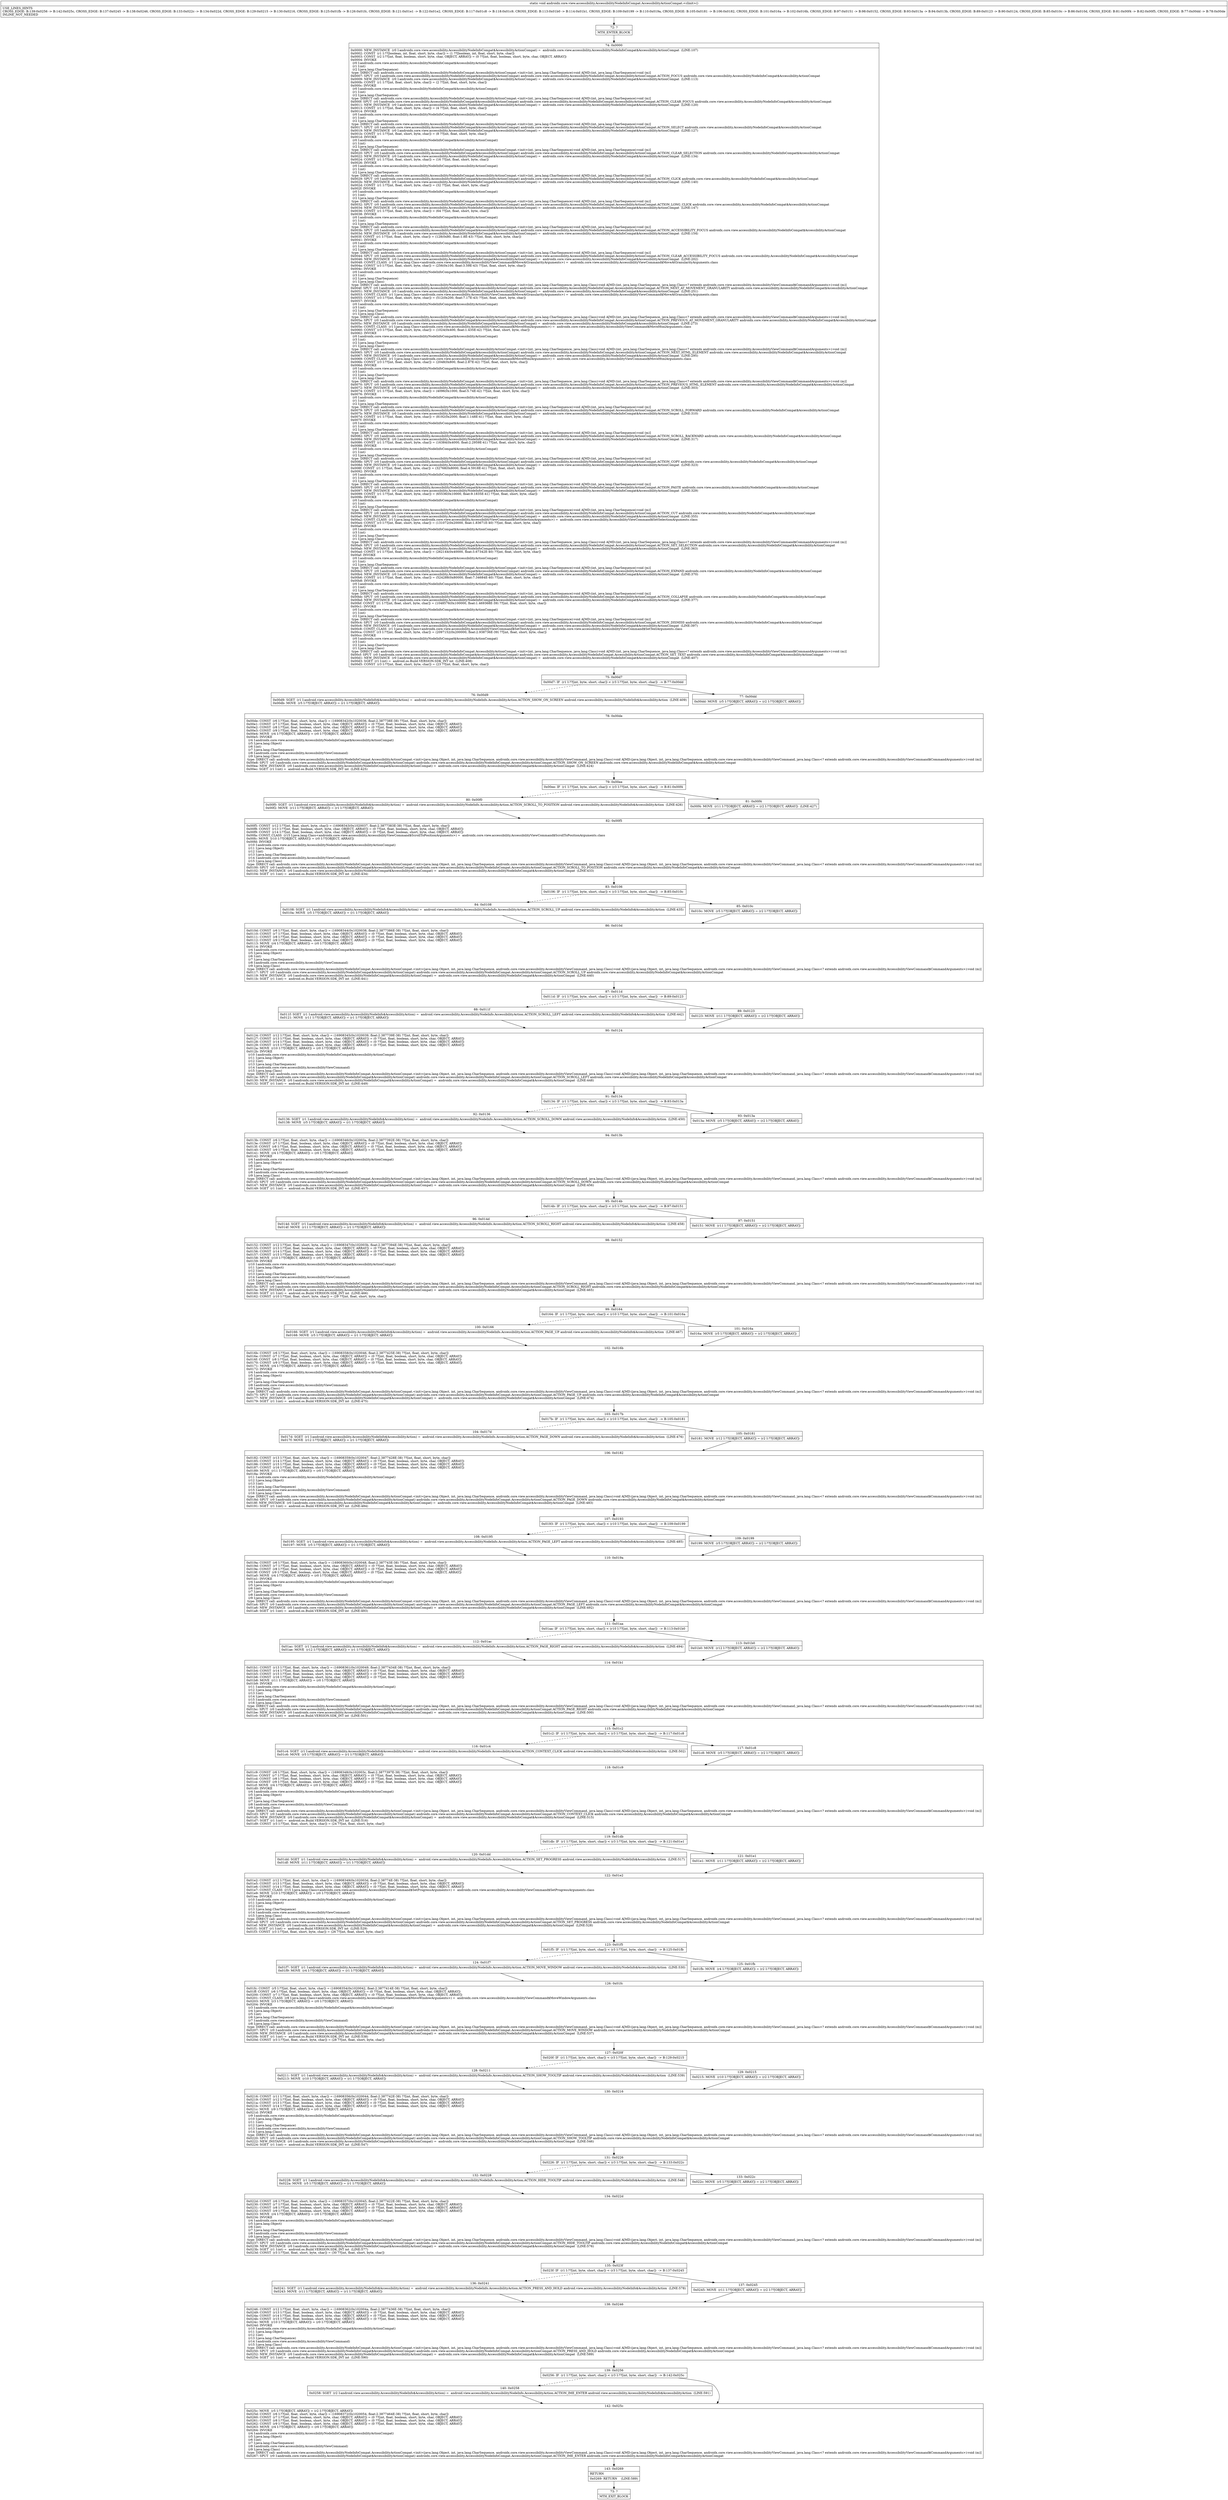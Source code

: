 digraph "CFG forandroidx.core.view.accessibility.AccessibilityNodeInfoCompat.AccessibilityActionCompat.\<clinit\>()V" {
Node_72 [shape=record,label="{72\:\ ?|MTH_ENTER_BLOCK\l}"];
Node_74 [shape=record,label="{74\:\ 0x0000|0x0000: NEW_INSTANCE  (r0 I:androidx.core.view.accessibility.AccessibilityNodeInfoCompat$AccessibilityActionCompat) =  androidx.core.view.accessibility.AccessibilityNodeInfoCompat$AccessibilityActionCompat  (LINE:107)\l0x0002: CONST  (r1 I:??[boolean, int, float, short, byte, char]) = (1 ??[boolean, int, float, short, byte, char]) \l0x0003: CONST  (r2 I:??[int, float, boolean, short, byte, char, OBJECT, ARRAY]) = (0 ??[int, float, boolean, short, byte, char, OBJECT, ARRAY]) \l0x0004: INVOKE  \l  (r0 I:androidx.core.view.accessibility.AccessibilityNodeInfoCompat$AccessibilityActionCompat)\l  (r1 I:int)\l  (r2 I:java.lang.CharSequence)\l type: DIRECT call: androidx.core.view.accessibility.AccessibilityNodeInfoCompat.AccessibilityActionCompat.\<init\>(int, java.lang.CharSequence):void A[MD:(int, java.lang.CharSequence):void (m)]\l0x0007: SPUT  (r0 I:androidx.core.view.accessibility.AccessibilityNodeInfoCompat$AccessibilityActionCompat) androidx.core.view.accessibility.AccessibilityNodeInfoCompat.AccessibilityActionCompat.ACTION_FOCUS androidx.core.view.accessibility.AccessibilityNodeInfoCompat$AccessibilityActionCompat \l0x0009: NEW_INSTANCE  (r0 I:androidx.core.view.accessibility.AccessibilityNodeInfoCompat$AccessibilityActionCompat) =  androidx.core.view.accessibility.AccessibilityNodeInfoCompat$AccessibilityActionCompat  (LINE:113)\l0x000b: CONST  (r1 I:??[int, float, short, byte, char]) = (2 ??[int, float, short, byte, char]) \l0x000c: INVOKE  \l  (r0 I:androidx.core.view.accessibility.AccessibilityNodeInfoCompat$AccessibilityActionCompat)\l  (r1 I:int)\l  (r2 I:java.lang.CharSequence)\l type: DIRECT call: androidx.core.view.accessibility.AccessibilityNodeInfoCompat.AccessibilityActionCompat.\<init\>(int, java.lang.CharSequence):void A[MD:(int, java.lang.CharSequence):void (m)]\l0x000f: SPUT  (r0 I:androidx.core.view.accessibility.AccessibilityNodeInfoCompat$AccessibilityActionCompat) androidx.core.view.accessibility.AccessibilityNodeInfoCompat.AccessibilityActionCompat.ACTION_CLEAR_FOCUS androidx.core.view.accessibility.AccessibilityNodeInfoCompat$AccessibilityActionCompat \l0x0011: NEW_INSTANCE  (r0 I:androidx.core.view.accessibility.AccessibilityNodeInfoCompat$AccessibilityActionCompat) =  androidx.core.view.accessibility.AccessibilityNodeInfoCompat$AccessibilityActionCompat  (LINE:120)\l0x0013: CONST  (r1 I:??[int, float, short, byte, char]) = (4 ??[int, float, short, byte, char]) \l0x0014: INVOKE  \l  (r0 I:androidx.core.view.accessibility.AccessibilityNodeInfoCompat$AccessibilityActionCompat)\l  (r1 I:int)\l  (r2 I:java.lang.CharSequence)\l type: DIRECT call: androidx.core.view.accessibility.AccessibilityNodeInfoCompat.AccessibilityActionCompat.\<init\>(int, java.lang.CharSequence):void A[MD:(int, java.lang.CharSequence):void (m)]\l0x0017: SPUT  (r0 I:androidx.core.view.accessibility.AccessibilityNodeInfoCompat$AccessibilityActionCompat) androidx.core.view.accessibility.AccessibilityNodeInfoCompat.AccessibilityActionCompat.ACTION_SELECT androidx.core.view.accessibility.AccessibilityNodeInfoCompat$AccessibilityActionCompat \l0x0019: NEW_INSTANCE  (r0 I:androidx.core.view.accessibility.AccessibilityNodeInfoCompat$AccessibilityActionCompat) =  androidx.core.view.accessibility.AccessibilityNodeInfoCompat$AccessibilityActionCompat  (LINE:127)\l0x001b: CONST  (r1 I:??[int, float, short, byte, char]) = (8 ??[int, float, short, byte, char]) \l0x001d: INVOKE  \l  (r0 I:androidx.core.view.accessibility.AccessibilityNodeInfoCompat$AccessibilityActionCompat)\l  (r1 I:int)\l  (r2 I:java.lang.CharSequence)\l type: DIRECT call: androidx.core.view.accessibility.AccessibilityNodeInfoCompat.AccessibilityActionCompat.\<init\>(int, java.lang.CharSequence):void A[MD:(int, java.lang.CharSequence):void (m)]\l0x0020: SPUT  (r0 I:androidx.core.view.accessibility.AccessibilityNodeInfoCompat$AccessibilityActionCompat) androidx.core.view.accessibility.AccessibilityNodeInfoCompat.AccessibilityActionCompat.ACTION_CLEAR_SELECTION androidx.core.view.accessibility.AccessibilityNodeInfoCompat$AccessibilityActionCompat \l0x0022: NEW_INSTANCE  (r0 I:androidx.core.view.accessibility.AccessibilityNodeInfoCompat$AccessibilityActionCompat) =  androidx.core.view.accessibility.AccessibilityNodeInfoCompat$AccessibilityActionCompat  (LINE:134)\l0x0024: CONST  (r1 I:??[int, float, short, byte, char]) = (16 ??[int, float, short, byte, char]) \l0x0026: INVOKE  \l  (r0 I:androidx.core.view.accessibility.AccessibilityNodeInfoCompat$AccessibilityActionCompat)\l  (r1 I:int)\l  (r2 I:java.lang.CharSequence)\l type: DIRECT call: androidx.core.view.accessibility.AccessibilityNodeInfoCompat.AccessibilityActionCompat.\<init\>(int, java.lang.CharSequence):void A[MD:(int, java.lang.CharSequence):void (m)]\l0x0029: SPUT  (r0 I:androidx.core.view.accessibility.AccessibilityNodeInfoCompat$AccessibilityActionCompat) androidx.core.view.accessibility.AccessibilityNodeInfoCompat.AccessibilityActionCompat.ACTION_CLICK androidx.core.view.accessibility.AccessibilityNodeInfoCompat$AccessibilityActionCompat \l0x002b: NEW_INSTANCE  (r0 I:androidx.core.view.accessibility.AccessibilityNodeInfoCompat$AccessibilityActionCompat) =  androidx.core.view.accessibility.AccessibilityNodeInfoCompat$AccessibilityActionCompat  (LINE:140)\l0x002d: CONST  (r1 I:??[int, float, short, byte, char]) = (32 ??[int, float, short, byte, char]) \l0x002f: INVOKE  \l  (r0 I:androidx.core.view.accessibility.AccessibilityNodeInfoCompat$AccessibilityActionCompat)\l  (r1 I:int)\l  (r2 I:java.lang.CharSequence)\l type: DIRECT call: androidx.core.view.accessibility.AccessibilityNodeInfoCompat.AccessibilityActionCompat.\<init\>(int, java.lang.CharSequence):void A[MD:(int, java.lang.CharSequence):void (m)]\l0x0032: SPUT  (r0 I:androidx.core.view.accessibility.AccessibilityNodeInfoCompat$AccessibilityActionCompat) androidx.core.view.accessibility.AccessibilityNodeInfoCompat.AccessibilityActionCompat.ACTION_LONG_CLICK androidx.core.view.accessibility.AccessibilityNodeInfoCompat$AccessibilityActionCompat \l0x0034: NEW_INSTANCE  (r0 I:androidx.core.view.accessibility.AccessibilityNodeInfoCompat$AccessibilityActionCompat) =  androidx.core.view.accessibility.AccessibilityNodeInfoCompat$AccessibilityActionCompat  (LINE:147)\l0x0036: CONST  (r1 I:??[int, float, short, byte, char]) = (64 ??[int, float, short, byte, char]) \l0x0038: INVOKE  \l  (r0 I:androidx.core.view.accessibility.AccessibilityNodeInfoCompat$AccessibilityActionCompat)\l  (r1 I:int)\l  (r2 I:java.lang.CharSequence)\l type: DIRECT call: androidx.core.view.accessibility.AccessibilityNodeInfoCompat.AccessibilityActionCompat.\<init\>(int, java.lang.CharSequence):void A[MD:(int, java.lang.CharSequence):void (m)]\l0x003b: SPUT  (r0 I:androidx.core.view.accessibility.AccessibilityNodeInfoCompat$AccessibilityActionCompat) androidx.core.view.accessibility.AccessibilityNodeInfoCompat.AccessibilityActionCompat.ACTION_ACCESSIBILITY_FOCUS androidx.core.view.accessibility.AccessibilityNodeInfoCompat$AccessibilityActionCompat \l0x003d: NEW_INSTANCE  (r0 I:androidx.core.view.accessibility.AccessibilityNodeInfoCompat$AccessibilityActionCompat) =  androidx.core.view.accessibility.AccessibilityNodeInfoCompat$AccessibilityActionCompat  (LINE:154)\l0x003f: CONST  (r1 I:??[int, float, short, byte, char]) = (128(0x80, float:1.8E\-43) ??[int, float, short, byte, char]) \l0x0041: INVOKE  \l  (r0 I:androidx.core.view.accessibility.AccessibilityNodeInfoCompat$AccessibilityActionCompat)\l  (r1 I:int)\l  (r2 I:java.lang.CharSequence)\l type: DIRECT call: androidx.core.view.accessibility.AccessibilityNodeInfoCompat.AccessibilityActionCompat.\<init\>(int, java.lang.CharSequence):void A[MD:(int, java.lang.CharSequence):void (m)]\l0x0044: SPUT  (r0 I:androidx.core.view.accessibility.AccessibilityNodeInfoCompat$AccessibilityActionCompat) androidx.core.view.accessibility.AccessibilityNodeInfoCompat.AccessibilityActionCompat.ACTION_CLEAR_ACCESSIBILITY_FOCUS androidx.core.view.accessibility.AccessibilityNodeInfoCompat$AccessibilityActionCompat \l0x0046: NEW_INSTANCE  (r0 I:androidx.core.view.accessibility.AccessibilityNodeInfoCompat$AccessibilityActionCompat) =  androidx.core.view.accessibility.AccessibilityNodeInfoCompat$AccessibilityActionCompat  (LINE:202)\l0x0048: CONST_CLASS  (r1 I:java.lang.Class\<androidx.core.view.accessibility.AccessibilityViewCommand$MoveAtGranularityArguments\>) =  androidx.core.view.accessibility.AccessibilityViewCommand$MoveAtGranularityArguments.class \l0x004a: CONST  (r3 I:??[int, float, short, byte, char]) = (256(0x100, float:3.59E\-43) ??[int, float, short, byte, char]) \l0x004c: INVOKE  \l  (r0 I:androidx.core.view.accessibility.AccessibilityNodeInfoCompat$AccessibilityActionCompat)\l  (r3 I:int)\l  (r2 I:java.lang.CharSequence)\l  (r1 I:java.lang.Class)\l type: DIRECT call: androidx.core.view.accessibility.AccessibilityNodeInfoCompat.AccessibilityActionCompat.\<init\>(int, java.lang.CharSequence, java.lang.Class):void A[MD:(int, java.lang.CharSequence, java.lang.Class\<? extends androidx.core.view.accessibility.AccessibilityViewCommand$CommandArguments\>):void (m)]\l0x004f: SPUT  (r0 I:androidx.core.view.accessibility.AccessibilityNodeInfoCompat$AccessibilityActionCompat) androidx.core.view.accessibility.AccessibilityNodeInfoCompat.AccessibilityActionCompat.ACTION_NEXT_AT_MOVEMENT_GRANULARITY androidx.core.view.accessibility.AccessibilityNodeInfoCompat$AccessibilityActionCompat \l0x0051: NEW_INSTANCE  (r0 I:androidx.core.view.accessibility.AccessibilityNodeInfoCompat$AccessibilityActionCompat) =  androidx.core.view.accessibility.AccessibilityNodeInfoCompat$AccessibilityActionCompat  (LINE:251)\l0x0053: CONST_CLASS  (r1 I:java.lang.Class\<androidx.core.view.accessibility.AccessibilityViewCommand$MoveAtGranularityArguments\>) =  androidx.core.view.accessibility.AccessibilityViewCommand$MoveAtGranularityArguments.class \l0x0055: CONST  (r3 I:??[int, float, short, byte, char]) = (512(0x200, float:7.17E\-43) ??[int, float, short, byte, char]) \l0x0057: INVOKE  \l  (r0 I:androidx.core.view.accessibility.AccessibilityNodeInfoCompat$AccessibilityActionCompat)\l  (r3 I:int)\l  (r2 I:java.lang.CharSequence)\l  (r1 I:java.lang.Class)\l type: DIRECT call: androidx.core.view.accessibility.AccessibilityNodeInfoCompat.AccessibilityActionCompat.\<init\>(int, java.lang.CharSequence, java.lang.Class):void A[MD:(int, java.lang.CharSequence, java.lang.Class\<? extends androidx.core.view.accessibility.AccessibilityViewCommand$CommandArguments\>):void (m)]\l0x005a: SPUT  (r0 I:androidx.core.view.accessibility.AccessibilityNodeInfoCompat$AccessibilityActionCompat) androidx.core.view.accessibility.AccessibilityNodeInfoCompat.AccessibilityActionCompat.ACTION_PREVIOUS_AT_MOVEMENT_GRANULARITY androidx.core.view.accessibility.AccessibilityNodeInfoCompat$AccessibilityActionCompat \l0x005c: NEW_INSTANCE  (r0 I:androidx.core.view.accessibility.AccessibilityNodeInfoCompat$AccessibilityActionCompat) =  androidx.core.view.accessibility.AccessibilityNodeInfoCompat$AccessibilityActionCompat  (LINE:273)\l0x005e: CONST_CLASS  (r1 I:java.lang.Class\<androidx.core.view.accessibility.AccessibilityViewCommand$MoveHtmlArguments\>) =  androidx.core.view.accessibility.AccessibilityViewCommand$MoveHtmlArguments.class \l0x0060: CONST  (r3 I:??[int, float, short, byte, char]) = (1024(0x400, float:1.435E\-42) ??[int, float, short, byte, char]) \l0x0062: INVOKE  \l  (r0 I:androidx.core.view.accessibility.AccessibilityNodeInfoCompat$AccessibilityActionCompat)\l  (r3 I:int)\l  (r2 I:java.lang.CharSequence)\l  (r1 I:java.lang.Class)\l type: DIRECT call: androidx.core.view.accessibility.AccessibilityNodeInfoCompat.AccessibilityActionCompat.\<init\>(int, java.lang.CharSequence, java.lang.Class):void A[MD:(int, java.lang.CharSequence, java.lang.Class\<? extends androidx.core.view.accessibility.AccessibilityViewCommand$CommandArguments\>):void (m)]\l0x0065: SPUT  (r0 I:androidx.core.view.accessibility.AccessibilityNodeInfoCompat$AccessibilityActionCompat) androidx.core.view.accessibility.AccessibilityNodeInfoCompat.AccessibilityActionCompat.ACTION_NEXT_HTML_ELEMENT androidx.core.view.accessibility.AccessibilityNodeInfoCompat$AccessibilityActionCompat \l0x0067: NEW_INSTANCE  (r0 I:androidx.core.view.accessibility.AccessibilityNodeInfoCompat$AccessibilityActionCompat) =  androidx.core.view.accessibility.AccessibilityNodeInfoCompat$AccessibilityActionCompat  (LINE:295)\l0x0069: CONST_CLASS  (r1 I:java.lang.Class\<androidx.core.view.accessibility.AccessibilityViewCommand$MoveHtmlArguments\>) =  androidx.core.view.accessibility.AccessibilityViewCommand$MoveHtmlArguments.class \l0x006b: CONST  (r3 I:??[int, float, short, byte, char]) = (2048(0x800, float:2.87E\-42) ??[int, float, short, byte, char]) \l0x006d: INVOKE  \l  (r0 I:androidx.core.view.accessibility.AccessibilityNodeInfoCompat$AccessibilityActionCompat)\l  (r3 I:int)\l  (r2 I:java.lang.CharSequence)\l  (r1 I:java.lang.Class)\l type: DIRECT call: androidx.core.view.accessibility.AccessibilityNodeInfoCompat.AccessibilityActionCompat.\<init\>(int, java.lang.CharSequence, java.lang.Class):void A[MD:(int, java.lang.CharSequence, java.lang.Class\<? extends androidx.core.view.accessibility.AccessibilityViewCommand$CommandArguments\>):void (m)]\l0x0070: SPUT  (r0 I:androidx.core.view.accessibility.AccessibilityNodeInfoCompat$AccessibilityActionCompat) androidx.core.view.accessibility.AccessibilityNodeInfoCompat.AccessibilityActionCompat.ACTION_PREVIOUS_HTML_ELEMENT androidx.core.view.accessibility.AccessibilityNodeInfoCompat$AccessibilityActionCompat \l0x0072: NEW_INSTANCE  (r0 I:androidx.core.view.accessibility.AccessibilityNodeInfoCompat$AccessibilityActionCompat) =  androidx.core.view.accessibility.AccessibilityNodeInfoCompat$AccessibilityActionCompat  (LINE:303)\l0x0074: CONST  (r1 I:??[int, float, short, byte, char]) = (4096(0x1000, float:5.74E\-42) ??[int, float, short, byte, char]) \l0x0076: INVOKE  \l  (r0 I:androidx.core.view.accessibility.AccessibilityNodeInfoCompat$AccessibilityActionCompat)\l  (r1 I:int)\l  (r2 I:java.lang.CharSequence)\l type: DIRECT call: androidx.core.view.accessibility.AccessibilityNodeInfoCompat.AccessibilityActionCompat.\<init\>(int, java.lang.CharSequence):void A[MD:(int, java.lang.CharSequence):void (m)]\l0x0079: SPUT  (r0 I:androidx.core.view.accessibility.AccessibilityNodeInfoCompat$AccessibilityActionCompat) androidx.core.view.accessibility.AccessibilityNodeInfoCompat.AccessibilityActionCompat.ACTION_SCROLL_FORWARD androidx.core.view.accessibility.AccessibilityNodeInfoCompat$AccessibilityActionCompat \l0x007b: NEW_INSTANCE  (r0 I:androidx.core.view.accessibility.AccessibilityNodeInfoCompat$AccessibilityActionCompat) =  androidx.core.view.accessibility.AccessibilityNodeInfoCompat$AccessibilityActionCompat  (LINE:310)\l0x007d: CONST  (r1 I:??[int, float, short, byte, char]) = (8192(0x2000, float:1.148E\-41) ??[int, float, short, byte, char]) \l0x007f: INVOKE  \l  (r0 I:androidx.core.view.accessibility.AccessibilityNodeInfoCompat$AccessibilityActionCompat)\l  (r1 I:int)\l  (r2 I:java.lang.CharSequence)\l type: DIRECT call: androidx.core.view.accessibility.AccessibilityNodeInfoCompat.AccessibilityActionCompat.\<init\>(int, java.lang.CharSequence):void A[MD:(int, java.lang.CharSequence):void (m)]\l0x0082: SPUT  (r0 I:androidx.core.view.accessibility.AccessibilityNodeInfoCompat$AccessibilityActionCompat) androidx.core.view.accessibility.AccessibilityNodeInfoCompat.AccessibilityActionCompat.ACTION_SCROLL_BACKWARD androidx.core.view.accessibility.AccessibilityNodeInfoCompat$AccessibilityActionCompat \l0x0084: NEW_INSTANCE  (r0 I:androidx.core.view.accessibility.AccessibilityNodeInfoCompat$AccessibilityActionCompat) =  androidx.core.view.accessibility.AccessibilityNodeInfoCompat$AccessibilityActionCompat  (LINE:317)\l0x0086: CONST  (r1 I:??[int, float, short, byte, char]) = (16384(0x4000, float:2.2959E\-41) ??[int, float, short, byte, char]) \l0x0088: INVOKE  \l  (r0 I:androidx.core.view.accessibility.AccessibilityNodeInfoCompat$AccessibilityActionCompat)\l  (r1 I:int)\l  (r2 I:java.lang.CharSequence)\l type: DIRECT call: androidx.core.view.accessibility.AccessibilityNodeInfoCompat.AccessibilityActionCompat.\<init\>(int, java.lang.CharSequence):void A[MD:(int, java.lang.CharSequence):void (m)]\l0x008b: SPUT  (r0 I:androidx.core.view.accessibility.AccessibilityNodeInfoCompat$AccessibilityActionCompat) androidx.core.view.accessibility.AccessibilityNodeInfoCompat.AccessibilityActionCompat.ACTION_COPY androidx.core.view.accessibility.AccessibilityNodeInfoCompat$AccessibilityActionCompat \l0x008d: NEW_INSTANCE  (r0 I:androidx.core.view.accessibility.AccessibilityNodeInfoCompat$AccessibilityActionCompat) =  androidx.core.view.accessibility.AccessibilityNodeInfoCompat$AccessibilityActionCompat  (LINE:323)\l0x008f: CONST  (r1 I:??[int, float, short, byte, char]) = (32768(0x8000, float:4.5918E\-41) ??[int, float, short, byte, char]) \l0x0092: INVOKE  \l  (r0 I:androidx.core.view.accessibility.AccessibilityNodeInfoCompat$AccessibilityActionCompat)\l  (r1 I:int)\l  (r2 I:java.lang.CharSequence)\l type: DIRECT call: androidx.core.view.accessibility.AccessibilityNodeInfoCompat.AccessibilityActionCompat.\<init\>(int, java.lang.CharSequence):void A[MD:(int, java.lang.CharSequence):void (m)]\l0x0095: SPUT  (r0 I:androidx.core.view.accessibility.AccessibilityNodeInfoCompat$AccessibilityActionCompat) androidx.core.view.accessibility.AccessibilityNodeInfoCompat.AccessibilityActionCompat.ACTION_PASTE androidx.core.view.accessibility.AccessibilityNodeInfoCompat$AccessibilityActionCompat \l0x0097: NEW_INSTANCE  (r0 I:androidx.core.view.accessibility.AccessibilityNodeInfoCompat$AccessibilityActionCompat) =  androidx.core.view.accessibility.AccessibilityNodeInfoCompat$AccessibilityActionCompat  (LINE:329)\l0x0099: CONST  (r1 I:??[int, float, short, byte, char]) = (65536(0x10000, float:9.1835E\-41) ??[int, float, short, byte, char]) \l0x009b: INVOKE  \l  (r0 I:androidx.core.view.accessibility.AccessibilityNodeInfoCompat$AccessibilityActionCompat)\l  (r1 I:int)\l  (r2 I:java.lang.CharSequence)\l type: DIRECT call: androidx.core.view.accessibility.AccessibilityNodeInfoCompat.AccessibilityActionCompat.\<init\>(int, java.lang.CharSequence):void A[MD:(int, java.lang.CharSequence):void (m)]\l0x009e: SPUT  (r0 I:androidx.core.view.accessibility.AccessibilityNodeInfoCompat$AccessibilityActionCompat) androidx.core.view.accessibility.AccessibilityNodeInfoCompat.AccessibilityActionCompat.ACTION_CUT androidx.core.view.accessibility.AccessibilityNodeInfoCompat$AccessibilityActionCompat \l0x00a0: NEW_INSTANCE  (r0 I:androidx.core.view.accessibility.AccessibilityNodeInfoCompat$AccessibilityActionCompat) =  androidx.core.view.accessibility.AccessibilityNodeInfoCompat$AccessibilityActionCompat  (LINE:355)\l0x00a2: CONST_CLASS  (r1 I:java.lang.Class\<androidx.core.view.accessibility.AccessibilityViewCommand$SetSelectionArguments\>) =  androidx.core.view.accessibility.AccessibilityViewCommand$SetSelectionArguments.class \l0x00a4: CONST  (r3 I:??[int, float, short, byte, char]) = (131072(0x20000, float:1.83671E\-40) ??[int, float, short, byte, char]) \l0x00a6: INVOKE  \l  (r0 I:androidx.core.view.accessibility.AccessibilityNodeInfoCompat$AccessibilityActionCompat)\l  (r3 I:int)\l  (r2 I:java.lang.CharSequence)\l  (r1 I:java.lang.Class)\l type: DIRECT call: androidx.core.view.accessibility.AccessibilityNodeInfoCompat.AccessibilityActionCompat.\<init\>(int, java.lang.CharSequence, java.lang.Class):void A[MD:(int, java.lang.CharSequence, java.lang.Class\<? extends androidx.core.view.accessibility.AccessibilityViewCommand$CommandArguments\>):void (m)]\l0x00a9: SPUT  (r0 I:androidx.core.view.accessibility.AccessibilityNodeInfoCompat$AccessibilityActionCompat) androidx.core.view.accessibility.AccessibilityNodeInfoCompat.AccessibilityActionCompat.ACTION_SET_SELECTION androidx.core.view.accessibility.AccessibilityNodeInfoCompat$AccessibilityActionCompat \l0x00ab: NEW_INSTANCE  (r0 I:androidx.core.view.accessibility.AccessibilityNodeInfoCompat$AccessibilityActionCompat) =  androidx.core.view.accessibility.AccessibilityNodeInfoCompat$AccessibilityActionCompat  (LINE:363)\l0x00ad: CONST  (r1 I:??[int, float, short, byte, char]) = (262144(0x40000, float:3.67342E\-40) ??[int, float, short, byte, char]) \l0x00af: INVOKE  \l  (r0 I:androidx.core.view.accessibility.AccessibilityNodeInfoCompat$AccessibilityActionCompat)\l  (r1 I:int)\l  (r2 I:java.lang.CharSequence)\l type: DIRECT call: androidx.core.view.accessibility.AccessibilityNodeInfoCompat.AccessibilityActionCompat.\<init\>(int, java.lang.CharSequence):void A[MD:(int, java.lang.CharSequence):void (m)]\l0x00b2: SPUT  (r0 I:androidx.core.view.accessibility.AccessibilityNodeInfoCompat$AccessibilityActionCompat) androidx.core.view.accessibility.AccessibilityNodeInfoCompat.AccessibilityActionCompat.ACTION_EXPAND androidx.core.view.accessibility.AccessibilityNodeInfoCompat$AccessibilityActionCompat \l0x00b4: NEW_INSTANCE  (r0 I:androidx.core.view.accessibility.AccessibilityNodeInfoCompat$AccessibilityActionCompat) =  androidx.core.view.accessibility.AccessibilityNodeInfoCompat$AccessibilityActionCompat  (LINE:370)\l0x00b6: CONST  (r1 I:??[int, float, short, byte, char]) = (524288(0x80000, float:7.34684E\-40) ??[int, float, short, byte, char]) \l0x00b8: INVOKE  \l  (r0 I:androidx.core.view.accessibility.AccessibilityNodeInfoCompat$AccessibilityActionCompat)\l  (r1 I:int)\l  (r2 I:java.lang.CharSequence)\l type: DIRECT call: androidx.core.view.accessibility.AccessibilityNodeInfoCompat.AccessibilityActionCompat.\<init\>(int, java.lang.CharSequence):void A[MD:(int, java.lang.CharSequence):void (m)]\l0x00bb: SPUT  (r0 I:androidx.core.view.accessibility.AccessibilityNodeInfoCompat$AccessibilityActionCompat) androidx.core.view.accessibility.AccessibilityNodeInfoCompat.AccessibilityActionCompat.ACTION_COLLAPSE androidx.core.view.accessibility.AccessibilityNodeInfoCompat$AccessibilityActionCompat \l0x00bd: NEW_INSTANCE  (r0 I:androidx.core.view.accessibility.AccessibilityNodeInfoCompat$AccessibilityActionCompat) =  androidx.core.view.accessibility.AccessibilityNodeInfoCompat$AccessibilityActionCompat  (LINE:377)\l0x00bf: CONST  (r1 I:??[int, float, short, byte, char]) = (1048576(0x100000, float:1.469368E\-39) ??[int, float, short, byte, char]) \l0x00c1: INVOKE  \l  (r0 I:androidx.core.view.accessibility.AccessibilityNodeInfoCompat$AccessibilityActionCompat)\l  (r1 I:int)\l  (r2 I:java.lang.CharSequence)\l type: DIRECT call: androidx.core.view.accessibility.AccessibilityNodeInfoCompat.AccessibilityActionCompat.\<init\>(int, java.lang.CharSequence):void A[MD:(int, java.lang.CharSequence):void (m)]\l0x00c4: SPUT  (r0 I:androidx.core.view.accessibility.AccessibilityNodeInfoCompat$AccessibilityActionCompat) androidx.core.view.accessibility.AccessibilityNodeInfoCompat.AccessibilityActionCompat.ACTION_DISMISS androidx.core.view.accessibility.AccessibilityNodeInfoCompat$AccessibilityActionCompat \l0x00c6: NEW_INSTANCE  (r0 I:androidx.core.view.accessibility.AccessibilityNodeInfoCompat$AccessibilityActionCompat) =  androidx.core.view.accessibility.AccessibilityNodeInfoCompat$AccessibilityActionCompat  (LINE:397)\l0x00c8: CONST_CLASS  (r1 I:java.lang.Class\<androidx.core.view.accessibility.AccessibilityViewCommand$SetTextArguments\>) =  androidx.core.view.accessibility.AccessibilityViewCommand$SetTextArguments.class \l0x00ca: CONST  (r3 I:??[int, float, short, byte, char]) = (2097152(0x200000, float:2.938736E\-39) ??[int, float, short, byte, char]) \l0x00cc: INVOKE  \l  (r0 I:androidx.core.view.accessibility.AccessibilityNodeInfoCompat$AccessibilityActionCompat)\l  (r3 I:int)\l  (r2 I:java.lang.CharSequence)\l  (r1 I:java.lang.Class)\l type: DIRECT call: androidx.core.view.accessibility.AccessibilityNodeInfoCompat.AccessibilityActionCompat.\<init\>(int, java.lang.CharSequence, java.lang.Class):void A[MD:(int, java.lang.CharSequence, java.lang.Class\<? extends androidx.core.view.accessibility.AccessibilityViewCommand$CommandArguments\>):void (m)]\l0x00cf: SPUT  (r0 I:androidx.core.view.accessibility.AccessibilityNodeInfoCompat$AccessibilityActionCompat) androidx.core.view.accessibility.AccessibilityNodeInfoCompat.AccessibilityActionCompat.ACTION_SET_TEXT androidx.core.view.accessibility.AccessibilityNodeInfoCompat$AccessibilityActionCompat \l0x00d1: NEW_INSTANCE  (r0 I:androidx.core.view.accessibility.AccessibilityNodeInfoCompat$AccessibilityActionCompat) =  androidx.core.view.accessibility.AccessibilityNodeInfoCompat$AccessibilityActionCompat  (LINE:407)\l0x00d3: SGET  (r1 I:int) =  android.os.Build.VERSION.SDK_INT int  (LINE:408)\l0x00d5: CONST  (r3 I:??[int, float, short, byte, char]) = (23 ??[int, float, short, byte, char]) \l}"];
Node_75 [shape=record,label="{75\:\ 0x00d7|0x00d7: IF  (r1 I:??[int, byte, short, char]) \< (r3 I:??[int, byte, short, char])  \-\> B:77:0x00dd \l}"];
Node_76 [shape=record,label="{76\:\ 0x00d9|0x00d9: SGET  (r1 I:android.view.accessibility.AccessibilityNodeInfo$AccessibilityAction) =  android.view.accessibility.AccessibilityNodeInfo.AccessibilityAction.ACTION_SHOW_ON_SCREEN android.view.accessibility.AccessibilityNodeInfo$AccessibilityAction  (LINE:409)\l0x00db: MOVE  (r5 I:??[OBJECT, ARRAY]) = (r1 I:??[OBJECT, ARRAY]) \l}"];
Node_78 [shape=record,label="{78\:\ 0x00de|0x00de: CONST  (r6 I:??[int, float, short, byte, char]) = (16908342(0x1020036, float:2.387738E\-38) ??[int, float, short, byte, char]) \l0x00e1: CONST  (r7 I:??[int, float, boolean, short, byte, char, OBJECT, ARRAY]) = (0 ??[int, float, boolean, short, byte, char, OBJECT, ARRAY]) \l0x00e2: CONST  (r8 I:??[int, float, boolean, short, byte, char, OBJECT, ARRAY]) = (0 ??[int, float, boolean, short, byte, char, OBJECT, ARRAY]) \l0x00e3: CONST  (r9 I:??[int, float, boolean, short, byte, char, OBJECT, ARRAY]) = (0 ??[int, float, boolean, short, byte, char, OBJECT, ARRAY]) \l0x00e4: MOVE  (r4 I:??[OBJECT, ARRAY]) = (r0 I:??[OBJECT, ARRAY]) \l0x00e5: INVOKE  \l  (r4 I:androidx.core.view.accessibility.AccessibilityNodeInfoCompat$AccessibilityActionCompat)\l  (r5 I:java.lang.Object)\l  (r6 I:int)\l  (r7 I:java.lang.CharSequence)\l  (r8 I:androidx.core.view.accessibility.AccessibilityViewCommand)\l  (r9 I:java.lang.Class)\l type: DIRECT call: androidx.core.view.accessibility.AccessibilityNodeInfoCompat.AccessibilityActionCompat.\<init\>(java.lang.Object, int, java.lang.CharSequence, androidx.core.view.accessibility.AccessibilityViewCommand, java.lang.Class):void A[MD:(java.lang.Object, int, java.lang.CharSequence, androidx.core.view.accessibility.AccessibilityViewCommand, java.lang.Class\<? extends androidx.core.view.accessibility.AccessibilityViewCommand$CommandArguments\>):void (m)]\l0x00e8: SPUT  (r0 I:androidx.core.view.accessibility.AccessibilityNodeInfoCompat$AccessibilityActionCompat) androidx.core.view.accessibility.AccessibilityNodeInfoCompat.AccessibilityActionCompat.ACTION_SHOW_ON_SCREEN androidx.core.view.accessibility.AccessibilityNodeInfoCompat$AccessibilityActionCompat \l0x00ea: NEW_INSTANCE  (r0 I:androidx.core.view.accessibility.AccessibilityNodeInfoCompat$AccessibilityActionCompat) =  androidx.core.view.accessibility.AccessibilityNodeInfoCompat$AccessibilityActionCompat  (LINE:424)\l0x00ec: SGET  (r1 I:int) =  android.os.Build.VERSION.SDK_INT int  (LINE:425)\l}"];
Node_79 [shape=record,label="{79\:\ 0x00ee|0x00ee: IF  (r1 I:??[int, byte, short, char]) \< (r3 I:??[int, byte, short, char])  \-\> B:81:0x00f4 \l}"];
Node_80 [shape=record,label="{80\:\ 0x00f0|0x00f0: SGET  (r1 I:android.view.accessibility.AccessibilityNodeInfo$AccessibilityAction) =  android.view.accessibility.AccessibilityNodeInfo.AccessibilityAction.ACTION_SCROLL_TO_POSITION android.view.accessibility.AccessibilityNodeInfo$AccessibilityAction  (LINE:426)\l0x00f2: MOVE  (r11 I:??[OBJECT, ARRAY]) = (r1 I:??[OBJECT, ARRAY]) \l}"];
Node_82 [shape=record,label="{82\:\ 0x00f5|0x00f5: CONST  (r12 I:??[int, float, short, byte, char]) = (16908343(0x1020037, float:2.3877383E\-38) ??[int, float, short, byte, char]) \l0x00f8: CONST  (r13 I:??[int, float, boolean, short, byte, char, OBJECT, ARRAY]) = (0 ??[int, float, boolean, short, byte, char, OBJECT, ARRAY]) \l0x00f9: CONST  (r14 I:??[int, float, boolean, short, byte, char, OBJECT, ARRAY]) = (0 ??[int, float, boolean, short, byte, char, OBJECT, ARRAY]) \l0x00fa: CONST_CLASS  (r15 I:java.lang.Class\<androidx.core.view.accessibility.AccessibilityViewCommand$ScrollToPositionArguments\>) =  androidx.core.view.accessibility.AccessibilityViewCommand$ScrollToPositionArguments.class \l0x00fc: MOVE  (r10 I:??[OBJECT, ARRAY]) = (r0 I:??[OBJECT, ARRAY]) \l0x00fd: INVOKE  \l  (r10 I:androidx.core.view.accessibility.AccessibilityNodeInfoCompat$AccessibilityActionCompat)\l  (r11 I:java.lang.Object)\l  (r12 I:int)\l  (r13 I:java.lang.CharSequence)\l  (r14 I:androidx.core.view.accessibility.AccessibilityViewCommand)\l  (r15 I:java.lang.Class)\l type: DIRECT call: androidx.core.view.accessibility.AccessibilityNodeInfoCompat.AccessibilityActionCompat.\<init\>(java.lang.Object, int, java.lang.CharSequence, androidx.core.view.accessibility.AccessibilityViewCommand, java.lang.Class):void A[MD:(java.lang.Object, int, java.lang.CharSequence, androidx.core.view.accessibility.AccessibilityViewCommand, java.lang.Class\<? extends androidx.core.view.accessibility.AccessibilityViewCommand$CommandArguments\>):void (m)]\l0x0100: SPUT  (r0 I:androidx.core.view.accessibility.AccessibilityNodeInfoCompat$AccessibilityActionCompat) androidx.core.view.accessibility.AccessibilityNodeInfoCompat.AccessibilityActionCompat.ACTION_SCROLL_TO_POSITION androidx.core.view.accessibility.AccessibilityNodeInfoCompat$AccessibilityActionCompat \l0x0102: NEW_INSTANCE  (r0 I:androidx.core.view.accessibility.AccessibilityNodeInfoCompat$AccessibilityActionCompat) =  androidx.core.view.accessibility.AccessibilityNodeInfoCompat$AccessibilityActionCompat  (LINE:433)\l0x0104: SGET  (r1 I:int) =  android.os.Build.VERSION.SDK_INT int  (LINE:434)\l}"];
Node_83 [shape=record,label="{83\:\ 0x0106|0x0106: IF  (r1 I:??[int, byte, short, char]) \< (r3 I:??[int, byte, short, char])  \-\> B:85:0x010c \l}"];
Node_84 [shape=record,label="{84\:\ 0x0108|0x0108: SGET  (r1 I:android.view.accessibility.AccessibilityNodeInfo$AccessibilityAction) =  android.view.accessibility.AccessibilityNodeInfo.AccessibilityAction.ACTION_SCROLL_UP android.view.accessibility.AccessibilityNodeInfo$AccessibilityAction  (LINE:435)\l0x010a: MOVE  (r5 I:??[OBJECT, ARRAY]) = (r1 I:??[OBJECT, ARRAY]) \l}"];
Node_86 [shape=record,label="{86\:\ 0x010d|0x010d: CONST  (r6 I:??[int, float, short, byte, char]) = (16908344(0x1020038, float:2.3877386E\-38) ??[int, float, short, byte, char]) \l0x0110: CONST  (r7 I:??[int, float, boolean, short, byte, char, OBJECT, ARRAY]) = (0 ??[int, float, boolean, short, byte, char, OBJECT, ARRAY]) \l0x0111: CONST  (r8 I:??[int, float, boolean, short, byte, char, OBJECT, ARRAY]) = (0 ??[int, float, boolean, short, byte, char, OBJECT, ARRAY]) \l0x0112: CONST  (r9 I:??[int, float, boolean, short, byte, char, OBJECT, ARRAY]) = (0 ??[int, float, boolean, short, byte, char, OBJECT, ARRAY]) \l0x0113: MOVE  (r4 I:??[OBJECT, ARRAY]) = (r0 I:??[OBJECT, ARRAY]) \l0x0114: INVOKE  \l  (r4 I:androidx.core.view.accessibility.AccessibilityNodeInfoCompat$AccessibilityActionCompat)\l  (r5 I:java.lang.Object)\l  (r6 I:int)\l  (r7 I:java.lang.CharSequence)\l  (r8 I:androidx.core.view.accessibility.AccessibilityViewCommand)\l  (r9 I:java.lang.Class)\l type: DIRECT call: androidx.core.view.accessibility.AccessibilityNodeInfoCompat.AccessibilityActionCompat.\<init\>(java.lang.Object, int, java.lang.CharSequence, androidx.core.view.accessibility.AccessibilityViewCommand, java.lang.Class):void A[MD:(java.lang.Object, int, java.lang.CharSequence, androidx.core.view.accessibility.AccessibilityViewCommand, java.lang.Class\<? extends androidx.core.view.accessibility.AccessibilityViewCommand$CommandArguments\>):void (m)]\l0x0117: SPUT  (r0 I:androidx.core.view.accessibility.AccessibilityNodeInfoCompat$AccessibilityActionCompat) androidx.core.view.accessibility.AccessibilityNodeInfoCompat.AccessibilityActionCompat.ACTION_SCROLL_UP androidx.core.view.accessibility.AccessibilityNodeInfoCompat$AccessibilityActionCompat \l0x0119: NEW_INSTANCE  (r0 I:androidx.core.view.accessibility.AccessibilityNodeInfoCompat$AccessibilityActionCompat) =  androidx.core.view.accessibility.AccessibilityNodeInfoCompat$AccessibilityActionCompat  (LINE:440)\l0x011b: SGET  (r1 I:int) =  android.os.Build.VERSION.SDK_INT int  (LINE:441)\l}"];
Node_87 [shape=record,label="{87\:\ 0x011d|0x011d: IF  (r1 I:??[int, byte, short, char]) \< (r3 I:??[int, byte, short, char])  \-\> B:89:0x0123 \l}"];
Node_88 [shape=record,label="{88\:\ 0x011f|0x011f: SGET  (r1 I:android.view.accessibility.AccessibilityNodeInfo$AccessibilityAction) =  android.view.accessibility.AccessibilityNodeInfo.AccessibilityAction.ACTION_SCROLL_LEFT android.view.accessibility.AccessibilityNodeInfo$AccessibilityAction  (LINE:442)\l0x0121: MOVE  (r11 I:??[OBJECT, ARRAY]) = (r1 I:??[OBJECT, ARRAY]) \l}"];
Node_90 [shape=record,label="{90\:\ 0x0124|0x0124: CONST  (r12 I:??[int, float, short, byte, char]) = (16908345(0x1020039, float:2.387739E\-38) ??[int, float, short, byte, char]) \l0x0127: CONST  (r13 I:??[int, float, boolean, short, byte, char, OBJECT, ARRAY]) = (0 ??[int, float, boolean, short, byte, char, OBJECT, ARRAY]) \l0x0128: CONST  (r14 I:??[int, float, boolean, short, byte, char, OBJECT, ARRAY]) = (0 ??[int, float, boolean, short, byte, char, OBJECT, ARRAY]) \l0x0129: CONST  (r15 I:??[int, float, boolean, short, byte, char, OBJECT, ARRAY]) = (0 ??[int, float, boolean, short, byte, char, OBJECT, ARRAY]) \l0x012a: MOVE  (r10 I:??[OBJECT, ARRAY]) = (r0 I:??[OBJECT, ARRAY]) \l0x012b: INVOKE  \l  (r10 I:androidx.core.view.accessibility.AccessibilityNodeInfoCompat$AccessibilityActionCompat)\l  (r11 I:java.lang.Object)\l  (r12 I:int)\l  (r13 I:java.lang.CharSequence)\l  (r14 I:androidx.core.view.accessibility.AccessibilityViewCommand)\l  (r15 I:java.lang.Class)\l type: DIRECT call: androidx.core.view.accessibility.AccessibilityNodeInfoCompat.AccessibilityActionCompat.\<init\>(java.lang.Object, int, java.lang.CharSequence, androidx.core.view.accessibility.AccessibilityViewCommand, java.lang.Class):void A[MD:(java.lang.Object, int, java.lang.CharSequence, androidx.core.view.accessibility.AccessibilityViewCommand, java.lang.Class\<? extends androidx.core.view.accessibility.AccessibilityViewCommand$CommandArguments\>):void (m)]\l0x012e: SPUT  (r0 I:androidx.core.view.accessibility.AccessibilityNodeInfoCompat$AccessibilityActionCompat) androidx.core.view.accessibility.AccessibilityNodeInfoCompat.AccessibilityActionCompat.ACTION_SCROLL_LEFT androidx.core.view.accessibility.AccessibilityNodeInfoCompat$AccessibilityActionCompat \l0x0130: NEW_INSTANCE  (r0 I:androidx.core.view.accessibility.AccessibilityNodeInfoCompat$AccessibilityActionCompat) =  androidx.core.view.accessibility.AccessibilityNodeInfoCompat$AccessibilityActionCompat  (LINE:448)\l0x0132: SGET  (r1 I:int) =  android.os.Build.VERSION.SDK_INT int  (LINE:449)\l}"];
Node_91 [shape=record,label="{91\:\ 0x0134|0x0134: IF  (r1 I:??[int, byte, short, char]) \< (r3 I:??[int, byte, short, char])  \-\> B:93:0x013a \l}"];
Node_92 [shape=record,label="{92\:\ 0x0136|0x0136: SGET  (r1 I:android.view.accessibility.AccessibilityNodeInfo$AccessibilityAction) =  android.view.accessibility.AccessibilityNodeInfo.AccessibilityAction.ACTION_SCROLL_DOWN android.view.accessibility.AccessibilityNodeInfo$AccessibilityAction  (LINE:450)\l0x0138: MOVE  (r5 I:??[OBJECT, ARRAY]) = (r1 I:??[OBJECT, ARRAY]) \l}"];
Node_94 [shape=record,label="{94\:\ 0x013b|0x013b: CONST  (r6 I:??[int, float, short, byte, char]) = (16908346(0x102003a, float:2.3877392E\-38) ??[int, float, short, byte, char]) \l0x013e: CONST  (r7 I:??[int, float, boolean, short, byte, char, OBJECT, ARRAY]) = (0 ??[int, float, boolean, short, byte, char, OBJECT, ARRAY]) \l0x013f: CONST  (r8 I:??[int, float, boolean, short, byte, char, OBJECT, ARRAY]) = (0 ??[int, float, boolean, short, byte, char, OBJECT, ARRAY]) \l0x0140: CONST  (r9 I:??[int, float, boolean, short, byte, char, OBJECT, ARRAY]) = (0 ??[int, float, boolean, short, byte, char, OBJECT, ARRAY]) \l0x0141: MOVE  (r4 I:??[OBJECT, ARRAY]) = (r0 I:??[OBJECT, ARRAY]) \l0x0142: INVOKE  \l  (r4 I:androidx.core.view.accessibility.AccessibilityNodeInfoCompat$AccessibilityActionCompat)\l  (r5 I:java.lang.Object)\l  (r6 I:int)\l  (r7 I:java.lang.CharSequence)\l  (r8 I:androidx.core.view.accessibility.AccessibilityViewCommand)\l  (r9 I:java.lang.Class)\l type: DIRECT call: androidx.core.view.accessibility.AccessibilityNodeInfoCompat.AccessibilityActionCompat.\<init\>(java.lang.Object, int, java.lang.CharSequence, androidx.core.view.accessibility.AccessibilityViewCommand, java.lang.Class):void A[MD:(java.lang.Object, int, java.lang.CharSequence, androidx.core.view.accessibility.AccessibilityViewCommand, java.lang.Class\<? extends androidx.core.view.accessibility.AccessibilityViewCommand$CommandArguments\>):void (m)]\l0x0145: SPUT  (r0 I:androidx.core.view.accessibility.AccessibilityNodeInfoCompat$AccessibilityActionCompat) androidx.core.view.accessibility.AccessibilityNodeInfoCompat.AccessibilityActionCompat.ACTION_SCROLL_DOWN androidx.core.view.accessibility.AccessibilityNodeInfoCompat$AccessibilityActionCompat \l0x0147: NEW_INSTANCE  (r0 I:androidx.core.view.accessibility.AccessibilityNodeInfoCompat$AccessibilityActionCompat) =  androidx.core.view.accessibility.AccessibilityNodeInfoCompat$AccessibilityActionCompat  (LINE:456)\l0x0149: SGET  (r1 I:int) =  android.os.Build.VERSION.SDK_INT int  (LINE:457)\l}"];
Node_95 [shape=record,label="{95\:\ 0x014b|0x014b: IF  (r1 I:??[int, byte, short, char]) \< (r3 I:??[int, byte, short, char])  \-\> B:97:0x0151 \l}"];
Node_96 [shape=record,label="{96\:\ 0x014d|0x014d: SGET  (r1 I:android.view.accessibility.AccessibilityNodeInfo$AccessibilityAction) =  android.view.accessibility.AccessibilityNodeInfo.AccessibilityAction.ACTION_SCROLL_RIGHT android.view.accessibility.AccessibilityNodeInfo$AccessibilityAction  (LINE:458)\l0x014f: MOVE  (r11 I:??[OBJECT, ARRAY]) = (r1 I:??[OBJECT, ARRAY]) \l}"];
Node_98 [shape=record,label="{98\:\ 0x0152|0x0152: CONST  (r12 I:??[int, float, short, byte, char]) = (16908347(0x102003b, float:2.3877394E\-38) ??[int, float, short, byte, char]) \l0x0155: CONST  (r13 I:??[int, float, boolean, short, byte, char, OBJECT, ARRAY]) = (0 ??[int, float, boolean, short, byte, char, OBJECT, ARRAY]) \l0x0156: CONST  (r14 I:??[int, float, boolean, short, byte, char, OBJECT, ARRAY]) = (0 ??[int, float, boolean, short, byte, char, OBJECT, ARRAY]) \l0x0157: CONST  (r15 I:??[int, float, boolean, short, byte, char, OBJECT, ARRAY]) = (0 ??[int, float, boolean, short, byte, char, OBJECT, ARRAY]) \l0x0158: MOVE  (r10 I:??[OBJECT, ARRAY]) = (r0 I:??[OBJECT, ARRAY]) \l0x0159: INVOKE  \l  (r10 I:androidx.core.view.accessibility.AccessibilityNodeInfoCompat$AccessibilityActionCompat)\l  (r11 I:java.lang.Object)\l  (r12 I:int)\l  (r13 I:java.lang.CharSequence)\l  (r14 I:androidx.core.view.accessibility.AccessibilityViewCommand)\l  (r15 I:java.lang.Class)\l type: DIRECT call: androidx.core.view.accessibility.AccessibilityNodeInfoCompat.AccessibilityActionCompat.\<init\>(java.lang.Object, int, java.lang.CharSequence, androidx.core.view.accessibility.AccessibilityViewCommand, java.lang.Class):void A[MD:(java.lang.Object, int, java.lang.CharSequence, androidx.core.view.accessibility.AccessibilityViewCommand, java.lang.Class\<? extends androidx.core.view.accessibility.AccessibilityViewCommand$CommandArguments\>):void (m)]\l0x015c: SPUT  (r0 I:androidx.core.view.accessibility.AccessibilityNodeInfoCompat$AccessibilityActionCompat) androidx.core.view.accessibility.AccessibilityNodeInfoCompat.AccessibilityActionCompat.ACTION_SCROLL_RIGHT androidx.core.view.accessibility.AccessibilityNodeInfoCompat$AccessibilityActionCompat \l0x015e: NEW_INSTANCE  (r0 I:androidx.core.view.accessibility.AccessibilityNodeInfoCompat$AccessibilityActionCompat) =  androidx.core.view.accessibility.AccessibilityNodeInfoCompat$AccessibilityActionCompat  (LINE:465)\l0x0160: SGET  (r1 I:int) =  android.os.Build.VERSION.SDK_INT int  (LINE:466)\l0x0162: CONST  (r10 I:??[int, float, short, byte, char]) = (29 ??[int, float, short, byte, char]) \l}"];
Node_99 [shape=record,label="{99\:\ 0x0164|0x0164: IF  (r1 I:??[int, byte, short, char]) \< (r10 I:??[int, byte, short, char])  \-\> B:101:0x016a \l}"];
Node_100 [shape=record,label="{100\:\ 0x0166|0x0166: SGET  (r1 I:android.view.accessibility.AccessibilityNodeInfo$AccessibilityAction) =  android.view.accessibility.AccessibilityNodeInfo.AccessibilityAction.ACTION_PAGE_UP android.view.accessibility.AccessibilityNodeInfo$AccessibilityAction  (LINE:467)\l0x0168: MOVE  (r5 I:??[OBJECT, ARRAY]) = (r1 I:??[OBJECT, ARRAY]) \l}"];
Node_102 [shape=record,label="{102\:\ 0x016b|0x016b: CONST  (r6 I:??[int, float, short, byte, char]) = (16908358(0x1020046, float:2.3877425E\-38) ??[int, float, short, byte, char]) \l0x016e: CONST  (r7 I:??[int, float, boolean, short, byte, char, OBJECT, ARRAY]) = (0 ??[int, float, boolean, short, byte, char, OBJECT, ARRAY]) \l0x016f: CONST  (r8 I:??[int, float, boolean, short, byte, char, OBJECT, ARRAY]) = (0 ??[int, float, boolean, short, byte, char, OBJECT, ARRAY]) \l0x0170: CONST  (r9 I:??[int, float, boolean, short, byte, char, OBJECT, ARRAY]) = (0 ??[int, float, boolean, short, byte, char, OBJECT, ARRAY]) \l0x0171: MOVE  (r4 I:??[OBJECT, ARRAY]) = (r0 I:??[OBJECT, ARRAY]) \l0x0172: INVOKE  \l  (r4 I:androidx.core.view.accessibility.AccessibilityNodeInfoCompat$AccessibilityActionCompat)\l  (r5 I:java.lang.Object)\l  (r6 I:int)\l  (r7 I:java.lang.CharSequence)\l  (r8 I:androidx.core.view.accessibility.AccessibilityViewCommand)\l  (r9 I:java.lang.Class)\l type: DIRECT call: androidx.core.view.accessibility.AccessibilityNodeInfoCompat.AccessibilityActionCompat.\<init\>(java.lang.Object, int, java.lang.CharSequence, androidx.core.view.accessibility.AccessibilityViewCommand, java.lang.Class):void A[MD:(java.lang.Object, int, java.lang.CharSequence, androidx.core.view.accessibility.AccessibilityViewCommand, java.lang.Class\<? extends androidx.core.view.accessibility.AccessibilityViewCommand$CommandArguments\>):void (m)]\l0x0175: SPUT  (r0 I:androidx.core.view.accessibility.AccessibilityNodeInfoCompat$AccessibilityActionCompat) androidx.core.view.accessibility.AccessibilityNodeInfoCompat.AccessibilityActionCompat.ACTION_PAGE_UP androidx.core.view.accessibility.AccessibilityNodeInfoCompat$AccessibilityActionCompat \l0x0177: NEW_INSTANCE  (r0 I:androidx.core.view.accessibility.AccessibilityNodeInfoCompat$AccessibilityActionCompat) =  androidx.core.view.accessibility.AccessibilityNodeInfoCompat$AccessibilityActionCompat  (LINE:474)\l0x0179: SGET  (r1 I:int) =  android.os.Build.VERSION.SDK_INT int  (LINE:475)\l}"];
Node_103 [shape=record,label="{103\:\ 0x017b|0x017b: IF  (r1 I:??[int, byte, short, char]) \< (r10 I:??[int, byte, short, char])  \-\> B:105:0x0181 \l}"];
Node_104 [shape=record,label="{104\:\ 0x017d|0x017d: SGET  (r1 I:android.view.accessibility.AccessibilityNodeInfo$AccessibilityAction) =  android.view.accessibility.AccessibilityNodeInfo.AccessibilityAction.ACTION_PAGE_DOWN android.view.accessibility.AccessibilityNodeInfo$AccessibilityAction  (LINE:476)\l0x017f: MOVE  (r12 I:??[OBJECT, ARRAY]) = (r1 I:??[OBJECT, ARRAY]) \l}"];
Node_106 [shape=record,label="{106\:\ 0x0182|0x0182: CONST  (r13 I:??[int, float, short, byte, char]) = (16908359(0x1020047, float:2.3877428E\-38) ??[int, float, short, byte, char]) \l0x0185: CONST  (r14 I:??[int, float, boolean, short, byte, char, OBJECT, ARRAY]) = (0 ??[int, float, boolean, short, byte, char, OBJECT, ARRAY]) \l0x0186: CONST  (r15 I:??[int, float, boolean, short, byte, char, OBJECT, ARRAY]) = (0 ??[int, float, boolean, short, byte, char, OBJECT, ARRAY]) \l0x0187: CONST  (r16 I:??[int, float, boolean, short, byte, char, OBJECT, ARRAY]) = (0 ??[int, float, boolean, short, byte, char, OBJECT, ARRAY]) \l0x0189: MOVE  (r11 I:??[OBJECT, ARRAY]) = (r0 I:??[OBJECT, ARRAY]) \l0x018a: INVOKE  \l  (r11 I:androidx.core.view.accessibility.AccessibilityNodeInfoCompat$AccessibilityActionCompat)\l  (r12 I:java.lang.Object)\l  (r13 I:int)\l  (r14 I:java.lang.CharSequence)\l  (r15 I:androidx.core.view.accessibility.AccessibilityViewCommand)\l  (r16 I:java.lang.Class)\l type: DIRECT call: androidx.core.view.accessibility.AccessibilityNodeInfoCompat.AccessibilityActionCompat.\<init\>(java.lang.Object, int, java.lang.CharSequence, androidx.core.view.accessibility.AccessibilityViewCommand, java.lang.Class):void A[MD:(java.lang.Object, int, java.lang.CharSequence, androidx.core.view.accessibility.AccessibilityViewCommand, java.lang.Class\<? extends androidx.core.view.accessibility.AccessibilityViewCommand$CommandArguments\>):void (m)]\l0x018d: SPUT  (r0 I:androidx.core.view.accessibility.AccessibilityNodeInfoCompat$AccessibilityActionCompat) androidx.core.view.accessibility.AccessibilityNodeInfoCompat.AccessibilityActionCompat.ACTION_PAGE_DOWN androidx.core.view.accessibility.AccessibilityNodeInfoCompat$AccessibilityActionCompat \l0x018f: NEW_INSTANCE  (r0 I:androidx.core.view.accessibility.AccessibilityNodeInfoCompat$AccessibilityActionCompat) =  androidx.core.view.accessibility.AccessibilityNodeInfoCompat$AccessibilityActionCompat  (LINE:483)\l0x0191: SGET  (r1 I:int) =  android.os.Build.VERSION.SDK_INT int  (LINE:484)\l}"];
Node_107 [shape=record,label="{107\:\ 0x0193|0x0193: IF  (r1 I:??[int, byte, short, char]) \< (r10 I:??[int, byte, short, char])  \-\> B:109:0x0199 \l}"];
Node_108 [shape=record,label="{108\:\ 0x0195|0x0195: SGET  (r1 I:android.view.accessibility.AccessibilityNodeInfo$AccessibilityAction) =  android.view.accessibility.AccessibilityNodeInfo.AccessibilityAction.ACTION_PAGE_LEFT android.view.accessibility.AccessibilityNodeInfo$AccessibilityAction  (LINE:485)\l0x0197: MOVE  (r5 I:??[OBJECT, ARRAY]) = (r1 I:??[OBJECT, ARRAY]) \l}"];
Node_110 [shape=record,label="{110\:\ 0x019a|0x019a: CONST  (r6 I:??[int, float, short, byte, char]) = (16908360(0x1020048, float:2.387743E\-38) ??[int, float, short, byte, char]) \l0x019d: CONST  (r7 I:??[int, float, boolean, short, byte, char, OBJECT, ARRAY]) = (0 ??[int, float, boolean, short, byte, char, OBJECT, ARRAY]) \l0x019e: CONST  (r8 I:??[int, float, boolean, short, byte, char, OBJECT, ARRAY]) = (0 ??[int, float, boolean, short, byte, char, OBJECT, ARRAY]) \l0x019f: CONST  (r9 I:??[int, float, boolean, short, byte, char, OBJECT, ARRAY]) = (0 ??[int, float, boolean, short, byte, char, OBJECT, ARRAY]) \l0x01a0: MOVE  (r4 I:??[OBJECT, ARRAY]) = (r0 I:??[OBJECT, ARRAY]) \l0x01a1: INVOKE  \l  (r4 I:androidx.core.view.accessibility.AccessibilityNodeInfoCompat$AccessibilityActionCompat)\l  (r5 I:java.lang.Object)\l  (r6 I:int)\l  (r7 I:java.lang.CharSequence)\l  (r8 I:androidx.core.view.accessibility.AccessibilityViewCommand)\l  (r9 I:java.lang.Class)\l type: DIRECT call: androidx.core.view.accessibility.AccessibilityNodeInfoCompat.AccessibilityActionCompat.\<init\>(java.lang.Object, int, java.lang.CharSequence, androidx.core.view.accessibility.AccessibilityViewCommand, java.lang.Class):void A[MD:(java.lang.Object, int, java.lang.CharSequence, androidx.core.view.accessibility.AccessibilityViewCommand, java.lang.Class\<? extends androidx.core.view.accessibility.AccessibilityViewCommand$CommandArguments\>):void (m)]\l0x01a4: SPUT  (r0 I:androidx.core.view.accessibility.AccessibilityNodeInfoCompat$AccessibilityActionCompat) androidx.core.view.accessibility.AccessibilityNodeInfoCompat.AccessibilityActionCompat.ACTION_PAGE_LEFT androidx.core.view.accessibility.AccessibilityNodeInfoCompat$AccessibilityActionCompat \l0x01a6: NEW_INSTANCE  (r0 I:androidx.core.view.accessibility.AccessibilityNodeInfoCompat$AccessibilityActionCompat) =  androidx.core.view.accessibility.AccessibilityNodeInfoCompat$AccessibilityActionCompat  (LINE:492)\l0x01a8: SGET  (r1 I:int) =  android.os.Build.VERSION.SDK_INT int  (LINE:493)\l}"];
Node_111 [shape=record,label="{111\:\ 0x01aa|0x01aa: IF  (r1 I:??[int, byte, short, char]) \< (r10 I:??[int, byte, short, char])  \-\> B:113:0x01b0 \l}"];
Node_112 [shape=record,label="{112\:\ 0x01ac|0x01ac: SGET  (r1 I:android.view.accessibility.AccessibilityNodeInfo$AccessibilityAction) =  android.view.accessibility.AccessibilityNodeInfo.AccessibilityAction.ACTION_PAGE_RIGHT android.view.accessibility.AccessibilityNodeInfo$AccessibilityAction  (LINE:494)\l0x01ae: MOVE  (r12 I:??[OBJECT, ARRAY]) = (r1 I:??[OBJECT, ARRAY]) \l}"];
Node_114 [shape=record,label="{114\:\ 0x01b1|0x01b1: CONST  (r13 I:??[int, float, short, byte, char]) = (16908361(0x1020049, float:2.3877434E\-38) ??[int, float, short, byte, char]) \l0x01b4: CONST  (r14 I:??[int, float, boolean, short, byte, char, OBJECT, ARRAY]) = (0 ??[int, float, boolean, short, byte, char, OBJECT, ARRAY]) \l0x01b5: CONST  (r15 I:??[int, float, boolean, short, byte, char, OBJECT, ARRAY]) = (0 ??[int, float, boolean, short, byte, char, OBJECT, ARRAY]) \l0x01b6: CONST  (r16 I:??[int, float, boolean, short, byte, char, OBJECT, ARRAY]) = (0 ??[int, float, boolean, short, byte, char, OBJECT, ARRAY]) \l0x01b8: MOVE  (r11 I:??[OBJECT, ARRAY]) = (r0 I:??[OBJECT, ARRAY]) \l0x01b9: INVOKE  \l  (r11 I:androidx.core.view.accessibility.AccessibilityNodeInfoCompat$AccessibilityActionCompat)\l  (r12 I:java.lang.Object)\l  (r13 I:int)\l  (r14 I:java.lang.CharSequence)\l  (r15 I:androidx.core.view.accessibility.AccessibilityViewCommand)\l  (r16 I:java.lang.Class)\l type: DIRECT call: androidx.core.view.accessibility.AccessibilityNodeInfoCompat.AccessibilityActionCompat.\<init\>(java.lang.Object, int, java.lang.CharSequence, androidx.core.view.accessibility.AccessibilityViewCommand, java.lang.Class):void A[MD:(java.lang.Object, int, java.lang.CharSequence, androidx.core.view.accessibility.AccessibilityViewCommand, java.lang.Class\<? extends androidx.core.view.accessibility.AccessibilityViewCommand$CommandArguments\>):void (m)]\l0x01bc: SPUT  (r0 I:androidx.core.view.accessibility.AccessibilityNodeInfoCompat$AccessibilityActionCompat) androidx.core.view.accessibility.AccessibilityNodeInfoCompat.AccessibilityActionCompat.ACTION_PAGE_RIGHT androidx.core.view.accessibility.AccessibilityNodeInfoCompat$AccessibilityActionCompat \l0x01be: NEW_INSTANCE  (r0 I:androidx.core.view.accessibility.AccessibilityNodeInfoCompat$AccessibilityActionCompat) =  androidx.core.view.accessibility.AccessibilityNodeInfoCompat$AccessibilityActionCompat  (LINE:500)\l0x01c0: SGET  (r1 I:int) =  android.os.Build.VERSION.SDK_INT int  (LINE:501)\l}"];
Node_115 [shape=record,label="{115\:\ 0x01c2|0x01c2: IF  (r1 I:??[int, byte, short, char]) \< (r3 I:??[int, byte, short, char])  \-\> B:117:0x01c8 \l}"];
Node_116 [shape=record,label="{116\:\ 0x01c4|0x01c4: SGET  (r1 I:android.view.accessibility.AccessibilityNodeInfo$AccessibilityAction) =  android.view.accessibility.AccessibilityNodeInfo.AccessibilityAction.ACTION_CONTEXT_CLICK android.view.accessibility.AccessibilityNodeInfo$AccessibilityAction  (LINE:502)\l0x01c6: MOVE  (r5 I:??[OBJECT, ARRAY]) = (r1 I:??[OBJECT, ARRAY]) \l}"];
Node_118 [shape=record,label="{118\:\ 0x01c9|0x01c9: CONST  (r6 I:??[int, float, short, byte, char]) = (16908348(0x102003c, float:2.3877397E\-38) ??[int, float, short, byte, char]) \l0x01cc: CONST  (r7 I:??[int, float, boolean, short, byte, char, OBJECT, ARRAY]) = (0 ??[int, float, boolean, short, byte, char, OBJECT, ARRAY]) \l0x01cd: CONST  (r8 I:??[int, float, boolean, short, byte, char, OBJECT, ARRAY]) = (0 ??[int, float, boolean, short, byte, char, OBJECT, ARRAY]) \l0x01ce: CONST  (r9 I:??[int, float, boolean, short, byte, char, OBJECT, ARRAY]) = (0 ??[int, float, boolean, short, byte, char, OBJECT, ARRAY]) \l0x01cf: MOVE  (r4 I:??[OBJECT, ARRAY]) = (r0 I:??[OBJECT, ARRAY]) \l0x01d0: INVOKE  \l  (r4 I:androidx.core.view.accessibility.AccessibilityNodeInfoCompat$AccessibilityActionCompat)\l  (r5 I:java.lang.Object)\l  (r6 I:int)\l  (r7 I:java.lang.CharSequence)\l  (r8 I:androidx.core.view.accessibility.AccessibilityViewCommand)\l  (r9 I:java.lang.Class)\l type: DIRECT call: androidx.core.view.accessibility.AccessibilityNodeInfoCompat.AccessibilityActionCompat.\<init\>(java.lang.Object, int, java.lang.CharSequence, androidx.core.view.accessibility.AccessibilityViewCommand, java.lang.Class):void A[MD:(java.lang.Object, int, java.lang.CharSequence, androidx.core.view.accessibility.AccessibilityViewCommand, java.lang.Class\<? extends androidx.core.view.accessibility.AccessibilityViewCommand$CommandArguments\>):void (m)]\l0x01d3: SPUT  (r0 I:androidx.core.view.accessibility.AccessibilityNodeInfoCompat$AccessibilityActionCompat) androidx.core.view.accessibility.AccessibilityNodeInfoCompat.AccessibilityActionCompat.ACTION_CONTEXT_CLICK androidx.core.view.accessibility.AccessibilityNodeInfoCompat$AccessibilityActionCompat \l0x01d5: NEW_INSTANCE  (r0 I:androidx.core.view.accessibility.AccessibilityNodeInfoCompat$AccessibilityActionCompat) =  androidx.core.view.accessibility.AccessibilityNodeInfoCompat$AccessibilityActionCompat  (LINE:515)\l0x01d7: SGET  (r1 I:int) =  android.os.Build.VERSION.SDK_INT int  (LINE:516)\l0x01d9: CONST  (r3 I:??[int, float, short, byte, char]) = (24 ??[int, float, short, byte, char]) \l}"];
Node_119 [shape=record,label="{119\:\ 0x01db|0x01db: IF  (r1 I:??[int, byte, short, char]) \< (r3 I:??[int, byte, short, char])  \-\> B:121:0x01e1 \l}"];
Node_120 [shape=record,label="{120\:\ 0x01dd|0x01dd: SGET  (r1 I:android.view.accessibility.AccessibilityNodeInfo$AccessibilityAction) =  android.view.accessibility.AccessibilityNodeInfo.AccessibilityAction.ACTION_SET_PROGRESS android.view.accessibility.AccessibilityNodeInfo$AccessibilityAction  (LINE:517)\l0x01df: MOVE  (r11 I:??[OBJECT, ARRAY]) = (r1 I:??[OBJECT, ARRAY]) \l}"];
Node_122 [shape=record,label="{122\:\ 0x01e2|0x01e2: CONST  (r12 I:??[int, float, short, byte, char]) = (16908349(0x102003d, float:2.38774E\-38) ??[int, float, short, byte, char]) \l0x01e5: CONST  (r13 I:??[int, float, boolean, short, byte, char, OBJECT, ARRAY]) = (0 ??[int, float, boolean, short, byte, char, OBJECT, ARRAY]) \l0x01e6: CONST  (r14 I:??[int, float, boolean, short, byte, char, OBJECT, ARRAY]) = (0 ??[int, float, boolean, short, byte, char, OBJECT, ARRAY]) \l0x01e7: CONST_CLASS  (r15 I:java.lang.Class\<androidx.core.view.accessibility.AccessibilityViewCommand$SetProgressArguments\>) =  androidx.core.view.accessibility.AccessibilityViewCommand$SetProgressArguments.class \l0x01e9: MOVE  (r10 I:??[OBJECT, ARRAY]) = (r0 I:??[OBJECT, ARRAY]) \l0x01ea: INVOKE  \l  (r10 I:androidx.core.view.accessibility.AccessibilityNodeInfoCompat$AccessibilityActionCompat)\l  (r11 I:java.lang.Object)\l  (r12 I:int)\l  (r13 I:java.lang.CharSequence)\l  (r14 I:androidx.core.view.accessibility.AccessibilityViewCommand)\l  (r15 I:java.lang.Class)\l type: DIRECT call: androidx.core.view.accessibility.AccessibilityNodeInfoCompat.AccessibilityActionCompat.\<init\>(java.lang.Object, int, java.lang.CharSequence, androidx.core.view.accessibility.AccessibilityViewCommand, java.lang.Class):void A[MD:(java.lang.Object, int, java.lang.CharSequence, androidx.core.view.accessibility.AccessibilityViewCommand, java.lang.Class\<? extends androidx.core.view.accessibility.AccessibilityViewCommand$CommandArguments\>):void (m)]\l0x01ed: SPUT  (r0 I:androidx.core.view.accessibility.AccessibilityNodeInfoCompat$AccessibilityActionCompat) androidx.core.view.accessibility.AccessibilityNodeInfoCompat.AccessibilityActionCompat.ACTION_SET_PROGRESS androidx.core.view.accessibility.AccessibilityNodeInfoCompat$AccessibilityActionCompat \l0x01ef: NEW_INSTANCE  (r0 I:androidx.core.view.accessibility.AccessibilityNodeInfoCompat$AccessibilityActionCompat) =  androidx.core.view.accessibility.AccessibilityNodeInfoCompat$AccessibilityActionCompat  (LINE:528)\l0x01f1: SGET  (r1 I:int) =  android.os.Build.VERSION.SDK_INT int  (LINE:529)\l0x01f3: CONST  (r3 I:??[int, float, short, byte, char]) = (26 ??[int, float, short, byte, char]) \l}"];
Node_123 [shape=record,label="{123\:\ 0x01f5|0x01f5: IF  (r1 I:??[int, byte, short, char]) \< (r3 I:??[int, byte, short, char])  \-\> B:125:0x01fb \l}"];
Node_124 [shape=record,label="{124\:\ 0x01f7|0x01f7: SGET  (r1 I:android.view.accessibility.AccessibilityNodeInfo$AccessibilityAction) =  android.view.accessibility.AccessibilityNodeInfo.AccessibilityAction.ACTION_MOVE_WINDOW android.view.accessibility.AccessibilityNodeInfo$AccessibilityAction  (LINE:530)\l0x01f9: MOVE  (r4 I:??[OBJECT, ARRAY]) = (r1 I:??[OBJECT, ARRAY]) \l}"];
Node_126 [shape=record,label="{126\:\ 0x01fc|0x01fc: CONST  (r5 I:??[int, float, short, byte, char]) = (16908354(0x1020042, float:2.3877414E\-38) ??[int, float, short, byte, char]) \l0x01ff: CONST  (r6 I:??[int, float, boolean, short, byte, char, OBJECT, ARRAY]) = (0 ??[int, float, boolean, short, byte, char, OBJECT, ARRAY]) \l0x0200: CONST  (r7 I:??[int, float, boolean, short, byte, char, OBJECT, ARRAY]) = (0 ??[int, float, boolean, short, byte, char, OBJECT, ARRAY]) \l0x0201: CONST_CLASS  (r8 I:java.lang.Class\<androidx.core.view.accessibility.AccessibilityViewCommand$MoveWindowArguments\>) =  androidx.core.view.accessibility.AccessibilityViewCommand$MoveWindowArguments.class \l0x0203: MOVE  (r3 I:??[OBJECT, ARRAY]) = (r0 I:??[OBJECT, ARRAY]) \l0x0204: INVOKE  \l  (r3 I:androidx.core.view.accessibility.AccessibilityNodeInfoCompat$AccessibilityActionCompat)\l  (r4 I:java.lang.Object)\l  (r5 I:int)\l  (r6 I:java.lang.CharSequence)\l  (r7 I:androidx.core.view.accessibility.AccessibilityViewCommand)\l  (r8 I:java.lang.Class)\l type: DIRECT call: androidx.core.view.accessibility.AccessibilityNodeInfoCompat.AccessibilityActionCompat.\<init\>(java.lang.Object, int, java.lang.CharSequence, androidx.core.view.accessibility.AccessibilityViewCommand, java.lang.Class):void A[MD:(java.lang.Object, int, java.lang.CharSequence, androidx.core.view.accessibility.AccessibilityViewCommand, java.lang.Class\<? extends androidx.core.view.accessibility.AccessibilityViewCommand$CommandArguments\>):void (m)]\l0x0207: SPUT  (r0 I:androidx.core.view.accessibility.AccessibilityNodeInfoCompat$AccessibilityActionCompat) androidx.core.view.accessibility.AccessibilityNodeInfoCompat.AccessibilityActionCompat.ACTION_MOVE_WINDOW androidx.core.view.accessibility.AccessibilityNodeInfoCompat$AccessibilityActionCompat \l0x0209: NEW_INSTANCE  (r0 I:androidx.core.view.accessibility.AccessibilityNodeInfoCompat$AccessibilityActionCompat) =  androidx.core.view.accessibility.AccessibilityNodeInfoCompat$AccessibilityActionCompat  (LINE:537)\l0x020b: SGET  (r1 I:int) =  android.os.Build.VERSION.SDK_INT int  (LINE:538)\l0x020d: CONST  (r3 I:??[int, float, short, byte, char]) = (28 ??[int, float, short, byte, char]) \l}"];
Node_127 [shape=record,label="{127\:\ 0x020f|0x020f: IF  (r1 I:??[int, byte, short, char]) \< (r3 I:??[int, byte, short, char])  \-\> B:129:0x0215 \l}"];
Node_128 [shape=record,label="{128\:\ 0x0211|0x0211: SGET  (r1 I:android.view.accessibility.AccessibilityNodeInfo$AccessibilityAction) =  android.view.accessibility.AccessibilityNodeInfo.AccessibilityAction.ACTION_SHOW_TOOLTIP android.view.accessibility.AccessibilityNodeInfo$AccessibilityAction  (LINE:539)\l0x0213: MOVE  (r10 I:??[OBJECT, ARRAY]) = (r1 I:??[OBJECT, ARRAY]) \l}"];
Node_130 [shape=record,label="{130\:\ 0x0216|0x0216: CONST  (r11 I:??[int, float, short, byte, char]) = (16908356(0x1020044, float:2.387742E\-38) ??[int, float, short, byte, char]) \l0x0219: CONST  (r12 I:??[int, float, boolean, short, byte, char, OBJECT, ARRAY]) = (0 ??[int, float, boolean, short, byte, char, OBJECT, ARRAY]) \l0x021a: CONST  (r13 I:??[int, float, boolean, short, byte, char, OBJECT, ARRAY]) = (0 ??[int, float, boolean, short, byte, char, OBJECT, ARRAY]) \l0x021b: CONST  (r14 I:??[int, float, boolean, short, byte, char, OBJECT, ARRAY]) = (0 ??[int, float, boolean, short, byte, char, OBJECT, ARRAY]) \l0x021c: MOVE  (r9 I:??[OBJECT, ARRAY]) = (r0 I:??[OBJECT, ARRAY]) \l0x021d: INVOKE  \l  (r9 I:androidx.core.view.accessibility.AccessibilityNodeInfoCompat$AccessibilityActionCompat)\l  (r10 I:java.lang.Object)\l  (r11 I:int)\l  (r12 I:java.lang.CharSequence)\l  (r13 I:androidx.core.view.accessibility.AccessibilityViewCommand)\l  (r14 I:java.lang.Class)\l type: DIRECT call: androidx.core.view.accessibility.AccessibilityNodeInfoCompat.AccessibilityActionCompat.\<init\>(java.lang.Object, int, java.lang.CharSequence, androidx.core.view.accessibility.AccessibilityViewCommand, java.lang.Class):void A[MD:(java.lang.Object, int, java.lang.CharSequence, androidx.core.view.accessibility.AccessibilityViewCommand, java.lang.Class\<? extends androidx.core.view.accessibility.AccessibilityViewCommand$CommandArguments\>):void (m)]\l0x0220: SPUT  (r0 I:androidx.core.view.accessibility.AccessibilityNodeInfoCompat$AccessibilityActionCompat) androidx.core.view.accessibility.AccessibilityNodeInfoCompat.AccessibilityActionCompat.ACTION_SHOW_TOOLTIP androidx.core.view.accessibility.AccessibilityNodeInfoCompat$AccessibilityActionCompat \l0x0222: NEW_INSTANCE  (r0 I:androidx.core.view.accessibility.AccessibilityNodeInfoCompat$AccessibilityActionCompat) =  androidx.core.view.accessibility.AccessibilityNodeInfoCompat$AccessibilityActionCompat  (LINE:546)\l0x0224: SGET  (r1 I:int) =  android.os.Build.VERSION.SDK_INT int  (LINE:547)\l}"];
Node_131 [shape=record,label="{131\:\ 0x0226|0x0226: IF  (r1 I:??[int, byte, short, char]) \< (r3 I:??[int, byte, short, char])  \-\> B:133:0x022c \l}"];
Node_132 [shape=record,label="{132\:\ 0x0228|0x0228: SGET  (r1 I:android.view.accessibility.AccessibilityNodeInfo$AccessibilityAction) =  android.view.accessibility.AccessibilityNodeInfo.AccessibilityAction.ACTION_HIDE_TOOLTIP android.view.accessibility.AccessibilityNodeInfo$AccessibilityAction  (LINE:548)\l0x022a: MOVE  (r5 I:??[OBJECT, ARRAY]) = (r1 I:??[OBJECT, ARRAY]) \l}"];
Node_134 [shape=record,label="{134\:\ 0x022d|0x022d: CONST  (r6 I:??[int, float, short, byte, char]) = (16908357(0x1020045, float:2.3877422E\-38) ??[int, float, short, byte, char]) \l0x0230: CONST  (r7 I:??[int, float, boolean, short, byte, char, OBJECT, ARRAY]) = (0 ??[int, float, boolean, short, byte, char, OBJECT, ARRAY]) \l0x0231: CONST  (r8 I:??[int, float, boolean, short, byte, char, OBJECT, ARRAY]) = (0 ??[int, float, boolean, short, byte, char, OBJECT, ARRAY]) \l0x0232: CONST  (r9 I:??[int, float, boolean, short, byte, char, OBJECT, ARRAY]) = (0 ??[int, float, boolean, short, byte, char, OBJECT, ARRAY]) \l0x0233: MOVE  (r4 I:??[OBJECT, ARRAY]) = (r0 I:??[OBJECT, ARRAY]) \l0x0234: INVOKE  \l  (r4 I:androidx.core.view.accessibility.AccessibilityNodeInfoCompat$AccessibilityActionCompat)\l  (r5 I:java.lang.Object)\l  (r6 I:int)\l  (r7 I:java.lang.CharSequence)\l  (r8 I:androidx.core.view.accessibility.AccessibilityViewCommand)\l  (r9 I:java.lang.Class)\l type: DIRECT call: androidx.core.view.accessibility.AccessibilityNodeInfoCompat.AccessibilityActionCompat.\<init\>(java.lang.Object, int, java.lang.CharSequence, androidx.core.view.accessibility.AccessibilityViewCommand, java.lang.Class):void A[MD:(java.lang.Object, int, java.lang.CharSequence, androidx.core.view.accessibility.AccessibilityViewCommand, java.lang.Class\<? extends androidx.core.view.accessibility.AccessibilityViewCommand$CommandArguments\>):void (m)]\l0x0237: SPUT  (r0 I:androidx.core.view.accessibility.AccessibilityNodeInfoCompat$AccessibilityActionCompat) androidx.core.view.accessibility.AccessibilityNodeInfoCompat.AccessibilityActionCompat.ACTION_HIDE_TOOLTIP androidx.core.view.accessibility.AccessibilityNodeInfoCompat$AccessibilityActionCompat \l0x0239: NEW_INSTANCE  (r0 I:androidx.core.view.accessibility.AccessibilityNodeInfoCompat$AccessibilityActionCompat) =  androidx.core.view.accessibility.AccessibilityNodeInfoCompat$AccessibilityActionCompat  (LINE:576)\l0x023b: SGET  (r1 I:int) =  android.os.Build.VERSION.SDK_INT int  (LINE:577)\l0x023d: CONST  (r3 I:??[int, float, short, byte, char]) = (30 ??[int, float, short, byte, char]) \l}"];
Node_135 [shape=record,label="{135\:\ 0x023f|0x023f: IF  (r1 I:??[int, byte, short, char]) \< (r3 I:??[int, byte, short, char])  \-\> B:137:0x0245 \l}"];
Node_136 [shape=record,label="{136\:\ 0x0241|0x0241: SGET  (r1 I:android.view.accessibility.AccessibilityNodeInfo$AccessibilityAction) =  android.view.accessibility.AccessibilityNodeInfo.AccessibilityAction.ACTION_PRESS_AND_HOLD android.view.accessibility.AccessibilityNodeInfo$AccessibilityAction  (LINE:578)\l0x0243: MOVE  (r11 I:??[OBJECT, ARRAY]) = (r1 I:??[OBJECT, ARRAY]) \l}"];
Node_138 [shape=record,label="{138\:\ 0x0246|0x0246: CONST  (r12 I:??[int, float, short, byte, char]) = (16908362(0x102004a, float:2.3877436E\-38) ??[int, float, short, byte, char]) \l0x0249: CONST  (r13 I:??[int, float, boolean, short, byte, char, OBJECT, ARRAY]) = (0 ??[int, float, boolean, short, byte, char, OBJECT, ARRAY]) \l0x024a: CONST  (r14 I:??[int, float, boolean, short, byte, char, OBJECT, ARRAY]) = (0 ??[int, float, boolean, short, byte, char, OBJECT, ARRAY]) \l0x024b: CONST  (r15 I:??[int, float, boolean, short, byte, char, OBJECT, ARRAY]) = (0 ??[int, float, boolean, short, byte, char, OBJECT, ARRAY]) \l0x024c: MOVE  (r10 I:??[OBJECT, ARRAY]) = (r0 I:??[OBJECT, ARRAY]) \l0x024d: INVOKE  \l  (r10 I:androidx.core.view.accessibility.AccessibilityNodeInfoCompat$AccessibilityActionCompat)\l  (r11 I:java.lang.Object)\l  (r12 I:int)\l  (r13 I:java.lang.CharSequence)\l  (r14 I:androidx.core.view.accessibility.AccessibilityViewCommand)\l  (r15 I:java.lang.Class)\l type: DIRECT call: androidx.core.view.accessibility.AccessibilityNodeInfoCompat.AccessibilityActionCompat.\<init\>(java.lang.Object, int, java.lang.CharSequence, androidx.core.view.accessibility.AccessibilityViewCommand, java.lang.Class):void A[MD:(java.lang.Object, int, java.lang.CharSequence, androidx.core.view.accessibility.AccessibilityViewCommand, java.lang.Class\<? extends androidx.core.view.accessibility.AccessibilityViewCommand$CommandArguments\>):void (m)]\l0x0250: SPUT  (r0 I:androidx.core.view.accessibility.AccessibilityNodeInfoCompat$AccessibilityActionCompat) androidx.core.view.accessibility.AccessibilityNodeInfoCompat.AccessibilityActionCompat.ACTION_PRESS_AND_HOLD androidx.core.view.accessibility.AccessibilityNodeInfoCompat$AccessibilityActionCompat \l0x0252: NEW_INSTANCE  (r0 I:androidx.core.view.accessibility.AccessibilityNodeInfoCompat$AccessibilityActionCompat) =  androidx.core.view.accessibility.AccessibilityNodeInfoCompat$AccessibilityActionCompat  (LINE:589)\l0x0254: SGET  (r1 I:int) =  android.os.Build.VERSION.SDK_INT int  (LINE:590)\l}"];
Node_139 [shape=record,label="{139\:\ 0x0256|0x0256: IF  (r1 I:??[int, byte, short, char]) \< (r3 I:??[int, byte, short, char])  \-\> B:142:0x025c \l}"];
Node_140 [shape=record,label="{140\:\ 0x0258|0x0258: SGET  (r2 I:android.view.accessibility.AccessibilityNodeInfo$AccessibilityAction) =  android.view.accessibility.AccessibilityNodeInfo.AccessibilityAction.ACTION_IME_ENTER android.view.accessibility.AccessibilityNodeInfo$AccessibilityAction  (LINE:591)\l}"];
Node_142 [shape=record,label="{142\:\ 0x025c|0x025c: MOVE  (r5 I:??[OBJECT, ARRAY]) = (r2 I:??[OBJECT, ARRAY]) \l0x025d: CONST  (r6 I:??[int, float, short, byte, char]) = (16908372(0x1020054, float:2.3877464E\-38) ??[int, float, short, byte, char]) \l0x0260: CONST  (r7 I:??[int, float, boolean, short, byte, char, OBJECT, ARRAY]) = (0 ??[int, float, boolean, short, byte, char, OBJECT, ARRAY]) \l0x0261: CONST  (r8 I:??[int, float, boolean, short, byte, char, OBJECT, ARRAY]) = (0 ??[int, float, boolean, short, byte, char, OBJECT, ARRAY]) \l0x0262: CONST  (r9 I:??[int, float, boolean, short, byte, char, OBJECT, ARRAY]) = (0 ??[int, float, boolean, short, byte, char, OBJECT, ARRAY]) \l0x0263: MOVE  (r4 I:??[OBJECT, ARRAY]) = (r0 I:??[OBJECT, ARRAY]) \l0x0264: INVOKE  \l  (r4 I:androidx.core.view.accessibility.AccessibilityNodeInfoCompat$AccessibilityActionCompat)\l  (r5 I:java.lang.Object)\l  (r6 I:int)\l  (r7 I:java.lang.CharSequence)\l  (r8 I:androidx.core.view.accessibility.AccessibilityViewCommand)\l  (r9 I:java.lang.Class)\l type: DIRECT call: androidx.core.view.accessibility.AccessibilityNodeInfoCompat.AccessibilityActionCompat.\<init\>(java.lang.Object, int, java.lang.CharSequence, androidx.core.view.accessibility.AccessibilityViewCommand, java.lang.Class):void A[MD:(java.lang.Object, int, java.lang.CharSequence, androidx.core.view.accessibility.AccessibilityViewCommand, java.lang.Class\<? extends androidx.core.view.accessibility.AccessibilityViewCommand$CommandArguments\>):void (m)]\l0x0267: SPUT  (r0 I:androidx.core.view.accessibility.AccessibilityNodeInfoCompat$AccessibilityActionCompat) androidx.core.view.accessibility.AccessibilityNodeInfoCompat.AccessibilityActionCompat.ACTION_IME_ENTER androidx.core.view.accessibility.AccessibilityNodeInfoCompat$AccessibilityActionCompat \l}"];
Node_143 [shape=record,label="{143\:\ 0x0269|RETURN\l|0x0269: RETURN    (LINE:589)\l}"];
Node_73 [shape=record,label="{73\:\ ?|MTH_EXIT_BLOCK\l}"];
Node_137 [shape=record,label="{137\:\ 0x0245|0x0245: MOVE  (r11 I:??[OBJECT, ARRAY]) = (r2 I:??[OBJECT, ARRAY]) \l}"];
Node_133 [shape=record,label="{133\:\ 0x022c|0x022c: MOVE  (r5 I:??[OBJECT, ARRAY]) = (r2 I:??[OBJECT, ARRAY]) \l}"];
Node_129 [shape=record,label="{129\:\ 0x0215|0x0215: MOVE  (r10 I:??[OBJECT, ARRAY]) = (r2 I:??[OBJECT, ARRAY]) \l}"];
Node_125 [shape=record,label="{125\:\ 0x01fb|0x01fb: MOVE  (r4 I:??[OBJECT, ARRAY]) = (r2 I:??[OBJECT, ARRAY]) \l}"];
Node_121 [shape=record,label="{121\:\ 0x01e1|0x01e1: MOVE  (r11 I:??[OBJECT, ARRAY]) = (r2 I:??[OBJECT, ARRAY]) \l}"];
Node_117 [shape=record,label="{117\:\ 0x01c8|0x01c8: MOVE  (r5 I:??[OBJECT, ARRAY]) = (r2 I:??[OBJECT, ARRAY]) \l}"];
Node_113 [shape=record,label="{113\:\ 0x01b0|0x01b0: MOVE  (r12 I:??[OBJECT, ARRAY]) = (r2 I:??[OBJECT, ARRAY]) \l}"];
Node_109 [shape=record,label="{109\:\ 0x0199|0x0199: MOVE  (r5 I:??[OBJECT, ARRAY]) = (r2 I:??[OBJECT, ARRAY]) \l}"];
Node_105 [shape=record,label="{105\:\ 0x0181|0x0181: MOVE  (r12 I:??[OBJECT, ARRAY]) = (r2 I:??[OBJECT, ARRAY]) \l}"];
Node_101 [shape=record,label="{101\:\ 0x016a|0x016a: MOVE  (r5 I:??[OBJECT, ARRAY]) = (r2 I:??[OBJECT, ARRAY]) \l}"];
Node_97 [shape=record,label="{97\:\ 0x0151|0x0151: MOVE  (r11 I:??[OBJECT, ARRAY]) = (r2 I:??[OBJECT, ARRAY]) \l}"];
Node_93 [shape=record,label="{93\:\ 0x013a|0x013a: MOVE  (r5 I:??[OBJECT, ARRAY]) = (r2 I:??[OBJECT, ARRAY]) \l}"];
Node_89 [shape=record,label="{89\:\ 0x0123|0x0123: MOVE  (r11 I:??[OBJECT, ARRAY]) = (r2 I:??[OBJECT, ARRAY]) \l}"];
Node_85 [shape=record,label="{85\:\ 0x010c|0x010c: MOVE  (r5 I:??[OBJECT, ARRAY]) = (r2 I:??[OBJECT, ARRAY]) \l}"];
Node_81 [shape=record,label="{81\:\ 0x00f4|0x00f4: MOVE  (r11 I:??[OBJECT, ARRAY]) = (r2 I:??[OBJECT, ARRAY])  (LINE:427)\l}"];
Node_77 [shape=record,label="{77\:\ 0x00dd|0x00dd: MOVE  (r5 I:??[OBJECT, ARRAY]) = (r2 I:??[OBJECT, ARRAY]) \l}"];
MethodNode[shape=record,label="{static void androidx.core.view.accessibility.AccessibilityNodeInfoCompat.AccessibilityActionCompat.\<clinit\>()  | USE_LINES_HINTS\lCROSS_EDGE: B:139:0x0256 \-\> B:142:0x025c, CROSS_EDGE: B:137:0x0245 \-\> B:138:0x0246, CROSS_EDGE: B:133:0x022c \-\> B:134:0x022d, CROSS_EDGE: B:129:0x0215 \-\> B:130:0x0216, CROSS_EDGE: B:125:0x01fb \-\> B:126:0x01fc, CROSS_EDGE: B:121:0x01e1 \-\> B:122:0x01e2, CROSS_EDGE: B:117:0x01c8 \-\> B:118:0x01c9, CROSS_EDGE: B:113:0x01b0 \-\> B:114:0x01b1, CROSS_EDGE: B:109:0x0199 \-\> B:110:0x019a, CROSS_EDGE: B:105:0x0181 \-\> B:106:0x0182, CROSS_EDGE: B:101:0x016a \-\> B:102:0x016b, CROSS_EDGE: B:97:0x0151 \-\> B:98:0x0152, CROSS_EDGE: B:93:0x013a \-\> B:94:0x013b, CROSS_EDGE: B:89:0x0123 \-\> B:90:0x0124, CROSS_EDGE: B:85:0x010c \-\> B:86:0x010d, CROSS_EDGE: B:81:0x00f4 \-\> B:82:0x00f5, CROSS_EDGE: B:77:0x00dd \-\> B:78:0x00de\lINLINE_NOT_NEEDED\l}"];
MethodNode -> Node_72;Node_72 -> Node_74;
Node_74 -> Node_75;
Node_75 -> Node_76[style=dashed];
Node_75 -> Node_77;
Node_76 -> Node_78;
Node_78 -> Node_79;
Node_79 -> Node_80[style=dashed];
Node_79 -> Node_81;
Node_80 -> Node_82;
Node_82 -> Node_83;
Node_83 -> Node_84[style=dashed];
Node_83 -> Node_85;
Node_84 -> Node_86;
Node_86 -> Node_87;
Node_87 -> Node_88[style=dashed];
Node_87 -> Node_89;
Node_88 -> Node_90;
Node_90 -> Node_91;
Node_91 -> Node_92[style=dashed];
Node_91 -> Node_93;
Node_92 -> Node_94;
Node_94 -> Node_95;
Node_95 -> Node_96[style=dashed];
Node_95 -> Node_97;
Node_96 -> Node_98;
Node_98 -> Node_99;
Node_99 -> Node_100[style=dashed];
Node_99 -> Node_101;
Node_100 -> Node_102;
Node_102 -> Node_103;
Node_103 -> Node_104[style=dashed];
Node_103 -> Node_105;
Node_104 -> Node_106;
Node_106 -> Node_107;
Node_107 -> Node_108[style=dashed];
Node_107 -> Node_109;
Node_108 -> Node_110;
Node_110 -> Node_111;
Node_111 -> Node_112[style=dashed];
Node_111 -> Node_113;
Node_112 -> Node_114;
Node_114 -> Node_115;
Node_115 -> Node_116[style=dashed];
Node_115 -> Node_117;
Node_116 -> Node_118;
Node_118 -> Node_119;
Node_119 -> Node_120[style=dashed];
Node_119 -> Node_121;
Node_120 -> Node_122;
Node_122 -> Node_123;
Node_123 -> Node_124[style=dashed];
Node_123 -> Node_125;
Node_124 -> Node_126;
Node_126 -> Node_127;
Node_127 -> Node_128[style=dashed];
Node_127 -> Node_129;
Node_128 -> Node_130;
Node_130 -> Node_131;
Node_131 -> Node_132[style=dashed];
Node_131 -> Node_133;
Node_132 -> Node_134;
Node_134 -> Node_135;
Node_135 -> Node_136[style=dashed];
Node_135 -> Node_137;
Node_136 -> Node_138;
Node_138 -> Node_139;
Node_139 -> Node_140[style=dashed];
Node_139 -> Node_142;
Node_140 -> Node_142;
Node_142 -> Node_143;
Node_143 -> Node_73;
Node_137 -> Node_138;
Node_133 -> Node_134;
Node_129 -> Node_130;
Node_125 -> Node_126;
Node_121 -> Node_122;
Node_117 -> Node_118;
Node_113 -> Node_114;
Node_109 -> Node_110;
Node_105 -> Node_106;
Node_101 -> Node_102;
Node_97 -> Node_98;
Node_93 -> Node_94;
Node_89 -> Node_90;
Node_85 -> Node_86;
Node_81 -> Node_82;
Node_77 -> Node_78;
}

